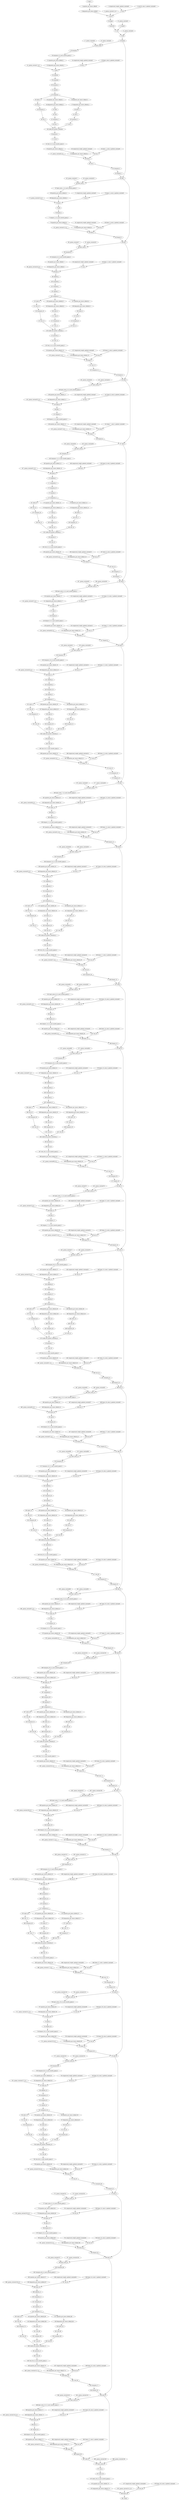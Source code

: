 strict digraph  {
"0 arg0_1" [id=0, type=input];
"1 quantize_per_tensor_default" [id=1, type=quantize_per_tensor];
"2 dequantize_per_tensor_default" [id=2, type=dequantize_per_tensor];
"3 conv2d_scale_0_updated_constant0" [id=3, type=get_attr];
"4 compressed_weight_updated_constant0" [id=4, type=get_attr];
"5 _param_constant1_0_0" [id=5, type=get_attr];
"6 mul" [id=6, type=call_method];
"7 conv2d" [id=7, type=conv2d];
"8 reshape" [id=8, type=reshape];
"9 permute" [id=9, type=permute];
"10 _param_constant2" [id=10, type=get_attr];
"11 expand" [id=11, type=expand];
"12 cat" [id=12, type=cat];
"13 _param_constant3" [id=13, type=get_attr];
"14 add" [id=14, type=add];
"15 dropout" [id=15, type=dropout];
"16 _param_constant4" [id=16, type=get_attr];
"17 _param_constant5" [id=17, type=get_attr];
"18 layer_norm" [id=18, type=layer_norm];
"19 transpose" [id=19, type=transpose];
"20 transpose_0_0_nncf_smooth_quant_0" [id=20, type=call_module];
"21 quantize_per_tensor_default_1" [id=21, type=quantize_per_tensor];
"22 dequantize_per_tensor_default_1" [id=22, type=dequantize_per_tensor];
"23 linear_scale_0_updated_constant0" [id=23, type=get_attr];
"24 compressed_weight_updated_constant1" [id=24, type=get_attr];
"25 _param_constant7_0_0" [id=25, type=get_attr];
"26 mul_1" [id=26, type=call_method];
"27 linear" [id=27, type=linear];
"28 unflatten" [id=28, type=unflatten];
"29 unsqueeze" [id=29, type=unsqueeze];
"30 transpose_1" [id=30, type=transpose];
"31 squeeze" [id=31, type=squeeze];
"32 contiguous" [id=32, type=contiguous];
"33 quantize_per_tensor_default_2" [id=33, type=quantize_per_tensor];
"34 dequantize_per_tensor_default_2" [id=34, type=dequantize_per_tensor];
"35 select" [id=35, type=select];
"36 quantize_per_tensor_default_3" [id=36, type=quantize_per_tensor];
"37 dequantize_per_tensor_default_3" [id=37, type=dequantize_per_tensor];
"38 select_1" [id=38, type=select];
"39 select_2" [id=39, type=select];
"40 view" [id=40, type=view];
"41 transpose_2" [id=41, type=transpose];
"42 view_1" [id=42, type=view];
"43 transpose_3" [id=43, type=transpose];
"44 view_2" [id=44, type=view];
"45 transpose_4" [id=45, type=transpose];
"46 view_3" [id=46, type=view];
"47 view_4" [id=47, type=view];
"48 view_5" [id=48, type=view];
"49 scaled_dot_product_attention" [id=49, type=scaled_dot_product_attention];
"50 permute_1" [id=50, type=permute];
"51 view_6" [id=51, type=view];
"52 view_6_0_0_nncf_smooth_quant_0" [id=52, type=call_module];
"53 quantize_per_tensor_default_4" [id=53, type=quantize_per_tensor];
"54 dequantize_per_tensor_default_4" [id=54, type=dequantize_per_tensor];
"55 linear_1_scale_0_updated_constant0" [id=55, type=get_attr];
"56 compressed_weight_updated_constant2" [id=56, type=get_attr];
"57 _param_constant9_0_0" [id=57, type=get_attr];
"58 mul_2" [id=58, type=call_method];
"59 linear_1" [id=59, type=linear];
"60 view_7" [id=60, type=view];
"61 transpose_5" [id=61, type=transpose];
"62 dropout_1" [id=62, type=dropout];
"63 add_1" [id=63, type=add];
"64 _param_constant10" [id=64, type=get_attr];
"65 _param_constant11" [id=65, type=get_attr];
"66 layer_norm_1" [id=66, type=layer_norm];
"67 layer_norm_1_0_0_nncf_smooth_quant_0" [id=67, type=call_module];
"68 quantize_per_tensor_default_5" [id=68, type=quantize_per_tensor];
"69 dequantize_per_tensor_default_5" [id=69, type=dequantize_per_tensor];
"70 linear_2_scale_0_updated_constant0" [id=70, type=get_attr];
"71 compressed_weight_updated_constant3" [id=71, type=get_attr];
"72 _param_constant13_0_0" [id=72, type=get_attr];
"73 mul_3" [id=73, type=call_method];
"74 linear_2" [id=74, type=linear];
"75 gelu" [id=75, type=gelu];
"76 dropout_2" [id=76, type=dropout];
"77 dropout_2_0_0_nncf_smooth_quant_0" [id=77, type=call_module];
"78 quantize_per_tensor_default_6" [id=78, type=quantize_per_tensor];
"79 dequantize_per_tensor_default_6" [id=79, type=dequantize_per_tensor];
"80 linear_3_scale_0_updated_constant0" [id=80, type=get_attr];
"81 compressed_weight_updated_constant4" [id=81, type=get_attr];
"82 _param_constant15_0_0" [id=82, type=get_attr];
"83 mul_4" [id=83, type=call_method];
"84 linear_3" [id=84, type=linear];
"85 dropout_3" [id=85, type=dropout];
"86 add_2" [id=86, type=add];
"87 _param_constant16" [id=87, type=get_attr];
"88 _param_constant17" [id=88, type=get_attr];
"89 layer_norm_2" [id=89, type=layer_norm];
"90 transpose_6" [id=90, type=transpose];
"91 transpose_6_0_0_nncf_smooth_quant_0" [id=91, type=call_module];
"92 quantize_per_tensor_default_7" [id=92, type=quantize_per_tensor];
"93 dequantize_per_tensor_default_7" [id=93, type=dequantize_per_tensor];
"94 linear_4_scale_0_updated_constant0" [id=94, type=get_attr];
"95 compressed_weight_updated_constant5" [id=95, type=get_attr];
"96 _param_constant19_0_0" [id=96, type=get_attr];
"97 mul_5" [id=97, type=call_method];
"98 linear_4" [id=98, type=linear];
"99 unflatten_1" [id=99, type=unflatten];
"100 unsqueeze_1" [id=100, type=unsqueeze];
"101 transpose_7" [id=101, type=transpose];
"102 squeeze_1" [id=102, type=squeeze];
"103 contiguous_1" [id=103, type=contiguous];
"104 quantize_per_tensor_default_8" [id=104, type=quantize_per_tensor];
"105 dequantize_per_tensor_default_8" [id=105, type=dequantize_per_tensor];
"106 select_3" [id=106, type=select];
"107 quantize_per_tensor_default_9" [id=107, type=quantize_per_tensor];
"108 dequantize_per_tensor_default_9" [id=108, type=dequantize_per_tensor];
"109 select_4" [id=109, type=select];
"110 select_5" [id=110, type=select];
"111 view_8" [id=111, type=view];
"112 transpose_8" [id=112, type=transpose];
"113 view_9" [id=113, type=view];
"114 transpose_9" [id=114, type=transpose];
"115 view_10" [id=115, type=view];
"116 transpose_10" [id=116, type=transpose];
"117 view_11" [id=117, type=view];
"118 view_12" [id=118, type=view];
"119 view_13" [id=119, type=view];
"120 scaled_dot_product_attention_1" [id=120, type=scaled_dot_product_attention];
"121 permute_2" [id=121, type=permute];
"122 view_14" [id=122, type=view];
"123 view_14_0_0_nncf_smooth_quant_0" [id=123, type=call_module];
"124 quantize_per_tensor_default_10" [id=124, type=quantize_per_tensor];
"125 dequantize_per_tensor_default_10" [id=125, type=dequantize_per_tensor];
"126 linear_5_scale_0_updated_constant0" [id=126, type=get_attr];
"127 compressed_weight_updated_constant6" [id=127, type=get_attr];
"128 _param_constant21_0_0" [id=128, type=get_attr];
"129 mul_6" [id=129, type=call_method];
"130 linear_5" [id=130, type=linear];
"131 view_15" [id=131, type=view];
"132 transpose_11" [id=132, type=transpose];
"133 dropout_4" [id=133, type=dropout];
"134 add_3" [id=134, type=add];
"135 _param_constant22" [id=135, type=get_attr];
"136 _param_constant23" [id=136, type=get_attr];
"137 layer_norm_3" [id=137, type=layer_norm];
"138 layer_norm_3_0_0_nncf_smooth_quant_0" [id=138, type=call_module];
"139 quantize_per_tensor_default_11" [id=139, type=quantize_per_tensor];
"140 dequantize_per_tensor_default_11" [id=140, type=dequantize_per_tensor];
"141 linear_6_scale_0_updated_constant0" [id=141, type=get_attr];
"142 compressed_weight_updated_constant7" [id=142, type=get_attr];
"143 _param_constant25_0_0" [id=143, type=get_attr];
"144 mul_7" [id=144, type=call_method];
"145 linear_6" [id=145, type=linear];
"146 gelu_1" [id=146, type=gelu];
"147 dropout_5" [id=147, type=dropout];
"148 dropout_5_0_0_nncf_smooth_quant_0" [id=148, type=call_module];
"149 quantize_per_tensor_default_12" [id=149, type=quantize_per_tensor];
"150 dequantize_per_tensor_default_12" [id=150, type=dequantize_per_tensor];
"151 linear_7_scale_0_updated_constant0" [id=151, type=get_attr];
"152 compressed_weight_updated_constant8" [id=152, type=get_attr];
"153 _param_constant27_0_0" [id=153, type=get_attr];
"154 mul_8" [id=154, type=call_method];
"155 linear_7" [id=155, type=linear];
"156 dropout_6" [id=156, type=dropout];
"157 add_4" [id=157, type=add];
"158 _param_constant28" [id=158, type=get_attr];
"159 _param_constant29" [id=159, type=get_attr];
"160 layer_norm_4" [id=160, type=layer_norm];
"161 transpose_12" [id=161, type=transpose];
"162 transpose_12_0_0_nncf_smooth_quant_0" [id=162, type=call_module];
"163 quantize_per_tensor_default_13" [id=163, type=quantize_per_tensor];
"164 dequantize_per_tensor_default_13" [id=164, type=dequantize_per_tensor];
"165 linear_8_scale_0_updated_constant0" [id=165, type=get_attr];
"166 compressed_weight_updated_constant9" [id=166, type=get_attr];
"167 _param_constant31_0_0" [id=167, type=get_attr];
"168 mul_9" [id=168, type=call_method];
"169 linear_8" [id=169, type=linear];
"170 unflatten_2" [id=170, type=unflatten];
"171 unsqueeze_2" [id=171, type=unsqueeze];
"172 transpose_13" [id=172, type=transpose];
"173 squeeze_2" [id=173, type=squeeze];
"174 contiguous_2" [id=174, type=contiguous];
"175 quantize_per_tensor_default_14" [id=175, type=quantize_per_tensor];
"176 dequantize_per_tensor_default_14" [id=176, type=dequantize_per_tensor];
"177 select_6" [id=177, type=select];
"178 quantize_per_tensor_default_15" [id=178, type=quantize_per_tensor];
"179 dequantize_per_tensor_default_15" [id=179, type=dequantize_per_tensor];
"180 select_7" [id=180, type=select];
"181 select_8" [id=181, type=select];
"182 view_16" [id=182, type=view];
"183 transpose_14" [id=183, type=transpose];
"184 view_17" [id=184, type=view];
"185 transpose_15" [id=185, type=transpose];
"186 view_18" [id=186, type=view];
"187 transpose_16" [id=187, type=transpose];
"188 view_19" [id=188, type=view];
"189 view_20" [id=189, type=view];
"190 view_21" [id=190, type=view];
"191 scaled_dot_product_attention_2" [id=191, type=scaled_dot_product_attention];
"192 permute_3" [id=192, type=permute];
"193 view_22" [id=193, type=view];
"194 view_22_0_0_nncf_smooth_quant_0" [id=194, type=call_module];
"195 quantize_per_tensor_default_16" [id=195, type=quantize_per_tensor];
"196 dequantize_per_tensor_default_16" [id=196, type=dequantize_per_tensor];
"197 linear_9_scale_0_updated_constant0" [id=197, type=get_attr];
"198 compressed_weight_updated_constant10" [id=198, type=get_attr];
"199 _param_constant33_0_0" [id=199, type=get_attr];
"200 mul_10" [id=200, type=call_method];
"201 linear_9" [id=201, type=linear];
"202 view_23" [id=202, type=view];
"203 transpose_17" [id=203, type=transpose];
"204 dropout_7" [id=204, type=dropout];
"205 add_5" [id=205, type=add];
"206 _param_constant34" [id=206, type=get_attr];
"207 _param_constant35" [id=207, type=get_attr];
"208 layer_norm_5" [id=208, type=layer_norm];
"209 layer_norm_5_0_0_nncf_smooth_quant_0" [id=209, type=call_module];
"210 quantize_per_tensor_default_17" [id=210, type=quantize_per_tensor];
"211 dequantize_per_tensor_default_17" [id=211, type=dequantize_per_tensor];
"212 linear_10_scale_0_updated_constant0" [id=212, type=get_attr];
"213 compressed_weight_updated_constant11" [id=213, type=get_attr];
"214 _param_constant37_0_0" [id=214, type=get_attr];
"215 mul_11" [id=215, type=call_method];
"216 linear_10" [id=216, type=linear];
"217 gelu_2" [id=217, type=gelu];
"218 dropout_8" [id=218, type=dropout];
"219 dropout_8_0_0_nncf_smooth_quant_0" [id=219, type=call_module];
"220 quantize_per_tensor_default_18" [id=220, type=quantize_per_tensor];
"221 dequantize_per_tensor_default_18" [id=221, type=dequantize_per_tensor];
"222 linear_11_scale_0_updated_constant0" [id=222, type=get_attr];
"223 compressed_weight_updated_constant12" [id=223, type=get_attr];
"224 _param_constant39_0_0" [id=224, type=get_attr];
"225 mul_12" [id=225, type=call_method];
"226 linear_11" [id=226, type=linear];
"227 dropout_9" [id=227, type=dropout];
"228 add_6" [id=228, type=add];
"229 _param_constant40" [id=229, type=get_attr];
"230 _param_constant41" [id=230, type=get_attr];
"231 layer_norm_6" [id=231, type=layer_norm];
"232 transpose_18" [id=232, type=transpose];
"233 transpose_18_0_0_nncf_smooth_quant_0" [id=233, type=call_module];
"234 quantize_per_tensor_default_19" [id=234, type=quantize_per_tensor];
"235 dequantize_per_tensor_default_19" [id=235, type=dequantize_per_tensor];
"236 linear_12_scale_0_updated_constant0" [id=236, type=get_attr];
"237 compressed_weight_updated_constant13" [id=237, type=get_attr];
"238 _param_constant43_0_0" [id=238, type=get_attr];
"239 mul_13" [id=239, type=call_method];
"240 linear_12" [id=240, type=linear];
"241 unflatten_3" [id=241, type=unflatten];
"242 unsqueeze_3" [id=242, type=unsqueeze];
"243 transpose_19" [id=243, type=transpose];
"244 squeeze_3" [id=244, type=squeeze];
"245 contiguous_3" [id=245, type=contiguous];
"246 quantize_per_tensor_default_20" [id=246, type=quantize_per_tensor];
"247 dequantize_per_tensor_default_20" [id=247, type=dequantize_per_tensor];
"248 select_9" [id=248, type=select];
"249 quantize_per_tensor_default_21" [id=249, type=quantize_per_tensor];
"250 dequantize_per_tensor_default_21" [id=250, type=dequantize_per_tensor];
"251 select_10" [id=251, type=select];
"252 select_11" [id=252, type=select];
"253 view_24" [id=253, type=view];
"254 transpose_20" [id=254, type=transpose];
"255 view_25" [id=255, type=view];
"256 transpose_21" [id=256, type=transpose];
"257 view_26" [id=257, type=view];
"258 transpose_22" [id=258, type=transpose];
"259 view_27" [id=259, type=view];
"260 view_28" [id=260, type=view];
"261 view_29" [id=261, type=view];
"262 scaled_dot_product_attention_3" [id=262, type=scaled_dot_product_attention];
"263 permute_4" [id=263, type=permute];
"264 view_30" [id=264, type=view];
"265 view_30_0_0_nncf_smooth_quant_0" [id=265, type=call_module];
"266 quantize_per_tensor_default_22" [id=266, type=quantize_per_tensor];
"267 dequantize_per_tensor_default_22" [id=267, type=dequantize_per_tensor];
"268 linear_13_scale_0_updated_constant0" [id=268, type=get_attr];
"269 compressed_weight_updated_constant14" [id=269, type=get_attr];
"270 _param_constant45_0_0" [id=270, type=get_attr];
"271 mul_14" [id=271, type=call_method];
"272 linear_13" [id=272, type=linear];
"273 view_31" [id=273, type=view];
"274 transpose_23" [id=274, type=transpose];
"275 dropout_10" [id=275, type=dropout];
"276 add_7" [id=276, type=add];
"277 _param_constant46" [id=277, type=get_attr];
"278 _param_constant47" [id=278, type=get_attr];
"279 layer_norm_7" [id=279, type=layer_norm];
"280 layer_norm_7_0_0_nncf_smooth_quant_0" [id=280, type=call_module];
"281 quantize_per_tensor_default_23" [id=281, type=quantize_per_tensor];
"282 dequantize_per_tensor_default_23" [id=282, type=dequantize_per_tensor];
"283 linear_14_scale_0_updated_constant0" [id=283, type=get_attr];
"284 compressed_weight_updated_constant15" [id=284, type=get_attr];
"285 _param_constant49_0_0" [id=285, type=get_attr];
"286 mul_15" [id=286, type=call_method];
"287 linear_14" [id=287, type=linear];
"288 gelu_3" [id=288, type=gelu];
"289 dropout_11" [id=289, type=dropout];
"290 dropout_11_0_0_nncf_smooth_quant_0" [id=290, type=call_module];
"291 quantize_per_tensor_default_24" [id=291, type=quantize_per_tensor];
"292 dequantize_per_tensor_default_24" [id=292, type=dequantize_per_tensor];
"293 linear_15_scale_0_updated_constant0" [id=293, type=get_attr];
"294 compressed_weight_updated_constant16" [id=294, type=get_attr];
"295 _param_constant51_0_0" [id=295, type=get_attr];
"296 mul_16" [id=296, type=call_method];
"297 linear_15" [id=297, type=linear];
"298 dropout_12" [id=298, type=dropout];
"299 add_8" [id=299, type=add];
"300 _param_constant52" [id=300, type=get_attr];
"301 _param_constant53" [id=301, type=get_attr];
"302 layer_norm_8" [id=302, type=layer_norm];
"303 transpose_24" [id=303, type=transpose];
"304 transpose_24_0_0_nncf_smooth_quant_0" [id=304, type=call_module];
"305 quantize_per_tensor_default_25" [id=305, type=quantize_per_tensor];
"306 dequantize_per_tensor_default_25" [id=306, type=dequantize_per_tensor];
"307 linear_16_scale_0_updated_constant0" [id=307, type=get_attr];
"308 compressed_weight_updated_constant17" [id=308, type=get_attr];
"309 _param_constant55_0_0" [id=309, type=get_attr];
"310 mul_17" [id=310, type=call_method];
"311 linear_16" [id=311, type=linear];
"312 unflatten_4" [id=312, type=unflatten];
"313 unsqueeze_4" [id=313, type=unsqueeze];
"314 transpose_25" [id=314, type=transpose];
"315 squeeze_4" [id=315, type=squeeze];
"316 contiguous_4" [id=316, type=contiguous];
"317 quantize_per_tensor_default_26" [id=317, type=quantize_per_tensor];
"318 dequantize_per_tensor_default_26" [id=318, type=dequantize_per_tensor];
"319 select_12" [id=319, type=select];
"320 quantize_per_tensor_default_27" [id=320, type=quantize_per_tensor];
"321 dequantize_per_tensor_default_27" [id=321, type=dequantize_per_tensor];
"322 select_13" [id=322, type=select];
"323 select_14" [id=323, type=select];
"324 view_32" [id=324, type=view];
"325 transpose_26" [id=325, type=transpose];
"326 view_33" [id=326, type=view];
"327 transpose_27" [id=327, type=transpose];
"328 view_34" [id=328, type=view];
"329 transpose_28" [id=329, type=transpose];
"330 view_35" [id=330, type=view];
"331 view_36" [id=331, type=view];
"332 view_37" [id=332, type=view];
"333 scaled_dot_product_attention_4" [id=333, type=scaled_dot_product_attention];
"334 permute_5" [id=334, type=permute];
"335 view_38" [id=335, type=view];
"336 view_38_0_0_nncf_smooth_quant_0" [id=336, type=call_module];
"337 quantize_per_tensor_default_28" [id=337, type=quantize_per_tensor];
"338 dequantize_per_tensor_default_28" [id=338, type=dequantize_per_tensor];
"339 linear_17_scale_0_updated_constant0" [id=339, type=get_attr];
"340 compressed_weight_updated_constant18" [id=340, type=get_attr];
"341 _param_constant57_0_0" [id=341, type=get_attr];
"342 mul_18" [id=342, type=call_method];
"343 linear_17" [id=343, type=linear];
"344 view_39" [id=344, type=view];
"345 transpose_29" [id=345, type=transpose];
"346 dropout_13" [id=346, type=dropout];
"347 add_9" [id=347, type=add];
"348 _param_constant58" [id=348, type=get_attr];
"349 _param_constant59" [id=349, type=get_attr];
"350 layer_norm_9" [id=350, type=layer_norm];
"351 layer_norm_9_0_0_nncf_smooth_quant_0" [id=351, type=call_module];
"352 quantize_per_tensor_default_29" [id=352, type=quantize_per_tensor];
"353 dequantize_per_tensor_default_29" [id=353, type=dequantize_per_tensor];
"354 linear_18_scale_0_updated_constant0" [id=354, type=get_attr];
"355 compressed_weight_updated_constant19" [id=355, type=get_attr];
"356 _param_constant61_0_0" [id=356, type=get_attr];
"357 mul_19" [id=357, type=call_method];
"358 linear_18" [id=358, type=linear];
"359 gelu_4" [id=359, type=gelu];
"360 dropout_14" [id=360, type=dropout];
"361 dropout_14_0_0_nncf_smooth_quant_0" [id=361, type=call_module];
"362 quantize_per_tensor_default_30" [id=362, type=quantize_per_tensor];
"363 dequantize_per_tensor_default_30" [id=363, type=dequantize_per_tensor];
"364 linear_19_scale_0_updated_constant0" [id=364, type=get_attr];
"365 compressed_weight_updated_constant20" [id=365, type=get_attr];
"366 _param_constant63_0_0" [id=366, type=get_attr];
"367 mul_20" [id=367, type=call_method];
"368 linear_19" [id=368, type=linear];
"369 dropout_15" [id=369, type=dropout];
"370 add_10" [id=370, type=add];
"371 _param_constant64" [id=371, type=get_attr];
"372 _param_constant65" [id=372, type=get_attr];
"373 layer_norm_10" [id=373, type=layer_norm];
"374 transpose_30" [id=374, type=transpose];
"375 transpose_30_0_0_nncf_smooth_quant_0" [id=375, type=call_module];
"376 quantize_per_tensor_default_31" [id=376, type=quantize_per_tensor];
"377 dequantize_per_tensor_default_31" [id=377, type=dequantize_per_tensor];
"378 linear_20_scale_0_updated_constant0" [id=378, type=get_attr];
"379 compressed_weight_updated_constant21" [id=379, type=get_attr];
"380 _param_constant67_0_0" [id=380, type=get_attr];
"381 mul_21" [id=381, type=call_method];
"382 linear_20" [id=382, type=linear];
"383 unflatten_5" [id=383, type=unflatten];
"384 unsqueeze_5" [id=384, type=unsqueeze];
"385 transpose_31" [id=385, type=transpose];
"386 squeeze_5" [id=386, type=squeeze];
"387 contiguous_5" [id=387, type=contiguous];
"388 quantize_per_tensor_default_32" [id=388, type=quantize_per_tensor];
"389 dequantize_per_tensor_default_32" [id=389, type=dequantize_per_tensor];
"390 select_15" [id=390, type=select];
"391 quantize_per_tensor_default_33" [id=391, type=quantize_per_tensor];
"392 dequantize_per_tensor_default_33" [id=392, type=dequantize_per_tensor];
"393 select_16" [id=393, type=select];
"394 select_17" [id=394, type=select];
"395 view_40" [id=395, type=view];
"396 transpose_32" [id=396, type=transpose];
"397 view_41" [id=397, type=view];
"398 transpose_33" [id=398, type=transpose];
"399 view_42" [id=399, type=view];
"400 transpose_34" [id=400, type=transpose];
"401 view_43" [id=401, type=view];
"402 view_44" [id=402, type=view];
"403 view_45" [id=403, type=view];
"404 scaled_dot_product_attention_5" [id=404, type=scaled_dot_product_attention];
"405 permute_6" [id=405, type=permute];
"406 view_46" [id=406, type=view];
"407 view_46_0_0_nncf_smooth_quant_0" [id=407, type=call_module];
"408 quantize_per_tensor_default_34" [id=408, type=quantize_per_tensor];
"409 dequantize_per_tensor_default_34" [id=409, type=dequantize_per_tensor];
"410 linear_21_scale_0_updated_constant0" [id=410, type=get_attr];
"411 compressed_weight_updated_constant22" [id=411, type=get_attr];
"412 _param_constant69_0_0" [id=412, type=get_attr];
"413 mul_22" [id=413, type=call_method];
"414 linear_21" [id=414, type=linear];
"415 view_47" [id=415, type=view];
"416 transpose_35" [id=416, type=transpose];
"417 dropout_16" [id=417, type=dropout];
"418 add_11" [id=418, type=add];
"419 _param_constant70" [id=419, type=get_attr];
"420 _param_constant71" [id=420, type=get_attr];
"421 layer_norm_11" [id=421, type=layer_norm];
"422 layer_norm_11_0_0_nncf_smooth_quant_0" [id=422, type=call_module];
"423 quantize_per_tensor_default_35" [id=423, type=quantize_per_tensor];
"424 dequantize_per_tensor_default_35" [id=424, type=dequantize_per_tensor];
"425 linear_22_scale_0_updated_constant0" [id=425, type=get_attr];
"426 compressed_weight_updated_constant23" [id=426, type=get_attr];
"427 _param_constant73_0_0" [id=427, type=get_attr];
"428 mul_23" [id=428, type=call_method];
"429 linear_22" [id=429, type=linear];
"430 gelu_5" [id=430, type=gelu];
"431 dropout_17" [id=431, type=dropout];
"432 dropout_17_0_0_nncf_smooth_quant_0" [id=432, type=call_module];
"433 quantize_per_tensor_default_36" [id=433, type=quantize_per_tensor];
"434 dequantize_per_tensor_default_36" [id=434, type=dequantize_per_tensor];
"435 linear_23_scale_0_updated_constant0" [id=435, type=get_attr];
"436 compressed_weight_updated_constant24" [id=436, type=get_attr];
"437 _param_constant75_0_0" [id=437, type=get_attr];
"438 mul_24" [id=438, type=call_method];
"439 linear_23" [id=439, type=linear];
"440 dropout_18" [id=440, type=dropout];
"441 add_12" [id=441, type=add];
"442 _param_constant76" [id=442, type=get_attr];
"443 _param_constant77" [id=443, type=get_attr];
"444 layer_norm_12" [id=444, type=layer_norm];
"445 transpose_36" [id=445, type=transpose];
"446 transpose_36_0_0_nncf_smooth_quant_0" [id=446, type=call_module];
"447 quantize_per_tensor_default_37" [id=447, type=quantize_per_tensor];
"448 dequantize_per_tensor_default_37" [id=448, type=dequantize_per_tensor];
"449 linear_24_scale_0_updated_constant0" [id=449, type=get_attr];
"450 compressed_weight_updated_constant25" [id=450, type=get_attr];
"451 _param_constant79_0_0" [id=451, type=get_attr];
"452 mul_25" [id=452, type=call_method];
"453 linear_24" [id=453, type=linear];
"454 unflatten_6" [id=454, type=unflatten];
"455 unsqueeze_6" [id=455, type=unsqueeze];
"456 transpose_37" [id=456, type=transpose];
"457 squeeze_6" [id=457, type=squeeze];
"458 contiguous_6" [id=458, type=contiguous];
"459 quantize_per_tensor_default_38" [id=459, type=quantize_per_tensor];
"460 dequantize_per_tensor_default_38" [id=460, type=dequantize_per_tensor];
"461 select_18" [id=461, type=select];
"462 quantize_per_tensor_default_39" [id=462, type=quantize_per_tensor];
"463 dequantize_per_tensor_default_39" [id=463, type=dequantize_per_tensor];
"464 select_19" [id=464, type=select];
"465 select_20" [id=465, type=select];
"466 view_48" [id=466, type=view];
"467 transpose_38" [id=467, type=transpose];
"468 view_49" [id=468, type=view];
"469 transpose_39" [id=469, type=transpose];
"470 view_50" [id=470, type=view];
"471 transpose_40" [id=471, type=transpose];
"472 view_51" [id=472, type=view];
"473 view_52" [id=473, type=view];
"474 view_53" [id=474, type=view];
"475 scaled_dot_product_attention_6" [id=475, type=scaled_dot_product_attention];
"476 permute_7" [id=476, type=permute];
"477 view_54" [id=477, type=view];
"478 view_54_0_0_nncf_smooth_quant_0" [id=478, type=call_module];
"479 quantize_per_tensor_default_40" [id=479, type=quantize_per_tensor];
"480 dequantize_per_tensor_default_40" [id=480, type=dequantize_per_tensor];
"481 linear_25_scale_0_updated_constant0" [id=481, type=get_attr];
"482 compressed_weight_updated_constant26" [id=482, type=get_attr];
"483 _param_constant81_0_0" [id=483, type=get_attr];
"484 mul_26" [id=484, type=call_method];
"485 linear_25" [id=485, type=linear];
"486 view_55" [id=486, type=view];
"487 transpose_41" [id=487, type=transpose];
"488 dropout_19" [id=488, type=dropout];
"489 add_13" [id=489, type=add];
"490 _param_constant82" [id=490, type=get_attr];
"491 _param_constant83" [id=491, type=get_attr];
"492 layer_norm_13" [id=492, type=layer_norm];
"493 layer_norm_13_0_0_nncf_smooth_quant_0" [id=493, type=call_module];
"494 quantize_per_tensor_default_41" [id=494, type=quantize_per_tensor];
"495 dequantize_per_tensor_default_41" [id=495, type=dequantize_per_tensor];
"496 linear_26_scale_0_updated_constant0" [id=496, type=get_attr];
"497 compressed_weight_updated_constant27" [id=497, type=get_attr];
"498 _param_constant85_0_0" [id=498, type=get_attr];
"499 mul_27" [id=499, type=call_method];
"500 linear_26" [id=500, type=linear];
"501 gelu_6" [id=501, type=gelu];
"502 dropout_20" [id=502, type=dropout];
"503 dropout_20_0_0_nncf_smooth_quant_0" [id=503, type=call_module];
"504 quantize_per_tensor_default_42" [id=504, type=quantize_per_tensor];
"505 dequantize_per_tensor_default_42" [id=505, type=dequantize_per_tensor];
"506 linear_27_scale_0_updated_constant0" [id=506, type=get_attr];
"507 compressed_weight_updated_constant28" [id=507, type=get_attr];
"508 _param_constant87_0_0" [id=508, type=get_attr];
"509 mul_28" [id=509, type=call_method];
"510 linear_27" [id=510, type=linear];
"511 dropout_21" [id=511, type=dropout];
"512 add_14" [id=512, type=add];
"513 _param_constant88" [id=513, type=get_attr];
"514 _param_constant89" [id=514, type=get_attr];
"515 layer_norm_14" [id=515, type=layer_norm];
"516 transpose_42" [id=516, type=transpose];
"517 transpose_42_0_0_nncf_smooth_quant_0" [id=517, type=call_module];
"518 quantize_per_tensor_default_43" [id=518, type=quantize_per_tensor];
"519 dequantize_per_tensor_default_43" [id=519, type=dequantize_per_tensor];
"520 linear_28_scale_0_updated_constant0" [id=520, type=get_attr];
"521 compressed_weight_updated_constant29" [id=521, type=get_attr];
"522 _param_constant91_0_0" [id=522, type=get_attr];
"523 mul_29" [id=523, type=call_method];
"524 linear_28" [id=524, type=linear];
"525 unflatten_7" [id=525, type=unflatten];
"526 unsqueeze_7" [id=526, type=unsqueeze];
"527 transpose_43" [id=527, type=transpose];
"528 squeeze_7" [id=528, type=squeeze];
"529 contiguous_7" [id=529, type=contiguous];
"530 quantize_per_tensor_default_44" [id=530, type=quantize_per_tensor];
"531 dequantize_per_tensor_default_44" [id=531, type=dequantize_per_tensor];
"532 select_21" [id=532, type=select];
"533 quantize_per_tensor_default_45" [id=533, type=quantize_per_tensor];
"534 dequantize_per_tensor_default_45" [id=534, type=dequantize_per_tensor];
"535 select_22" [id=535, type=select];
"536 select_23" [id=536, type=select];
"537 view_56" [id=537, type=view];
"538 transpose_44" [id=538, type=transpose];
"539 view_57" [id=539, type=view];
"540 transpose_45" [id=540, type=transpose];
"541 view_58" [id=541, type=view];
"542 transpose_46" [id=542, type=transpose];
"543 view_59" [id=543, type=view];
"544 view_60" [id=544, type=view];
"545 view_61" [id=545, type=view];
"546 scaled_dot_product_attention_7" [id=546, type=scaled_dot_product_attention];
"547 permute_8" [id=547, type=permute];
"548 view_62" [id=548, type=view];
"549 view_62_0_0_nncf_smooth_quant_0" [id=549, type=call_module];
"550 quantize_per_tensor_default_46" [id=550, type=quantize_per_tensor];
"551 dequantize_per_tensor_default_46" [id=551, type=dequantize_per_tensor];
"552 linear_29_scale_0_updated_constant0" [id=552, type=get_attr];
"553 compressed_weight_updated_constant30" [id=553, type=get_attr];
"554 _param_constant93_0_0" [id=554, type=get_attr];
"555 mul_30" [id=555, type=call_method];
"556 linear_29" [id=556, type=linear];
"557 view_63" [id=557, type=view];
"558 transpose_47" [id=558, type=transpose];
"559 dropout_22" [id=559, type=dropout];
"560 add_15" [id=560, type=add];
"561 _param_constant94" [id=561, type=get_attr];
"562 _param_constant95" [id=562, type=get_attr];
"563 layer_norm_15" [id=563, type=layer_norm];
"564 layer_norm_15_0_0_nncf_smooth_quant_0" [id=564, type=call_module];
"565 quantize_per_tensor_default_47" [id=565, type=quantize_per_tensor];
"566 dequantize_per_tensor_default_47" [id=566, type=dequantize_per_tensor];
"567 linear_30_scale_0_updated_constant0" [id=567, type=get_attr];
"568 compressed_weight_updated_constant31" [id=568, type=get_attr];
"569 _param_constant97_0_0" [id=569, type=get_attr];
"570 mul_31" [id=570, type=call_method];
"571 linear_30" [id=571, type=linear];
"572 gelu_7" [id=572, type=gelu];
"573 dropout_23" [id=573, type=dropout];
"574 dropout_23_0_0_nncf_smooth_quant_0" [id=574, type=call_module];
"575 quantize_per_tensor_default_48" [id=575, type=quantize_per_tensor];
"576 dequantize_per_tensor_default_48" [id=576, type=dequantize_per_tensor];
"577 linear_31_scale_0_updated_constant0" [id=577, type=get_attr];
"578 compressed_weight_updated_constant32" [id=578, type=get_attr];
"579 _param_constant99_0_0" [id=579, type=get_attr];
"580 mul_32" [id=580, type=call_method];
"581 linear_31" [id=581, type=linear];
"582 dropout_24" [id=582, type=dropout];
"583 add_16" [id=583, type=add];
"584 _param_constant100" [id=584, type=get_attr];
"585 _param_constant101" [id=585, type=get_attr];
"586 layer_norm_16" [id=586, type=layer_norm];
"587 transpose_48" [id=587, type=transpose];
"588 transpose_48_0_0_nncf_smooth_quant_0" [id=588, type=call_module];
"589 quantize_per_tensor_default_49" [id=589, type=quantize_per_tensor];
"590 dequantize_per_tensor_default_49" [id=590, type=dequantize_per_tensor];
"591 linear_32_scale_0_updated_constant0" [id=591, type=get_attr];
"592 compressed_weight_updated_constant33" [id=592, type=get_attr];
"593 _param_constant103_0_0" [id=593, type=get_attr];
"594 mul_33" [id=594, type=call_method];
"595 linear_32" [id=595, type=linear];
"596 unflatten_8" [id=596, type=unflatten];
"597 unsqueeze_8" [id=597, type=unsqueeze];
"598 transpose_49" [id=598, type=transpose];
"599 squeeze_8" [id=599, type=squeeze];
"600 contiguous_8" [id=600, type=contiguous];
"601 quantize_per_tensor_default_50" [id=601, type=quantize_per_tensor];
"602 dequantize_per_tensor_default_50" [id=602, type=dequantize_per_tensor];
"603 select_24" [id=603, type=select];
"604 quantize_per_tensor_default_51" [id=604, type=quantize_per_tensor];
"605 dequantize_per_tensor_default_51" [id=605, type=dequantize_per_tensor];
"606 select_25" [id=606, type=select];
"607 select_26" [id=607, type=select];
"608 view_64" [id=608, type=view];
"609 transpose_50" [id=609, type=transpose];
"610 view_65" [id=610, type=view];
"611 transpose_51" [id=611, type=transpose];
"612 view_66" [id=612, type=view];
"613 transpose_52" [id=613, type=transpose];
"614 view_67" [id=614, type=view];
"615 view_68" [id=615, type=view];
"616 view_69" [id=616, type=view];
"617 scaled_dot_product_attention_8" [id=617, type=scaled_dot_product_attention];
"618 permute_9" [id=618, type=permute];
"619 view_70" [id=619, type=view];
"620 view_70_0_0_nncf_smooth_quant_0" [id=620, type=call_module];
"621 quantize_per_tensor_default_52" [id=621, type=quantize_per_tensor];
"622 dequantize_per_tensor_default_52" [id=622, type=dequantize_per_tensor];
"623 linear_33_scale_0_updated_constant0" [id=623, type=get_attr];
"624 compressed_weight_updated_constant34" [id=624, type=get_attr];
"625 _param_constant105_0_0" [id=625, type=get_attr];
"626 mul_34" [id=626, type=call_method];
"627 linear_33" [id=627, type=linear];
"628 view_71" [id=628, type=view];
"629 transpose_53" [id=629, type=transpose];
"630 dropout_25" [id=630, type=dropout];
"631 add_17" [id=631, type=add];
"632 _param_constant106" [id=632, type=get_attr];
"633 _param_constant107" [id=633, type=get_attr];
"634 layer_norm_17" [id=634, type=layer_norm];
"635 layer_norm_17_0_0_nncf_smooth_quant_0" [id=635, type=call_module];
"636 quantize_per_tensor_default_53" [id=636, type=quantize_per_tensor];
"637 dequantize_per_tensor_default_53" [id=637, type=dequantize_per_tensor];
"638 linear_34_scale_0_updated_constant0" [id=638, type=get_attr];
"639 compressed_weight_updated_constant35" [id=639, type=get_attr];
"640 _param_constant109_0_0" [id=640, type=get_attr];
"641 mul_35" [id=641, type=call_method];
"642 linear_34" [id=642, type=linear];
"643 gelu_8" [id=643, type=gelu];
"644 dropout_26" [id=644, type=dropout];
"645 dropout_26_0_0_nncf_smooth_quant_0" [id=645, type=call_module];
"646 quantize_per_tensor_default_54" [id=646, type=quantize_per_tensor];
"647 dequantize_per_tensor_default_54" [id=647, type=dequantize_per_tensor];
"648 linear_35_scale_0_updated_constant0" [id=648, type=get_attr];
"649 compressed_weight_updated_constant36" [id=649, type=get_attr];
"650 _param_constant111_0_0" [id=650, type=get_attr];
"651 mul_36" [id=651, type=call_method];
"652 linear_35" [id=652, type=linear];
"653 dropout_27" [id=653, type=dropout];
"654 add_18" [id=654, type=add];
"655 _param_constant112" [id=655, type=get_attr];
"656 _param_constant113" [id=656, type=get_attr];
"657 layer_norm_18" [id=657, type=layer_norm];
"658 transpose_54" [id=658, type=transpose];
"659 transpose_54_0_0_nncf_smooth_quant_0" [id=659, type=call_module];
"660 quantize_per_tensor_default_55" [id=660, type=quantize_per_tensor];
"661 dequantize_per_tensor_default_55" [id=661, type=dequantize_per_tensor];
"662 linear_36_scale_0_updated_constant0" [id=662, type=get_attr];
"663 compressed_weight_updated_constant37" [id=663, type=get_attr];
"664 _param_constant115_0_0" [id=664, type=get_attr];
"665 mul_37" [id=665, type=call_method];
"666 linear_36" [id=666, type=linear];
"667 unflatten_9" [id=667, type=unflatten];
"668 unsqueeze_9" [id=668, type=unsqueeze];
"669 transpose_55" [id=669, type=transpose];
"670 squeeze_9" [id=670, type=squeeze];
"671 contiguous_9" [id=671, type=contiguous];
"672 quantize_per_tensor_default_56" [id=672, type=quantize_per_tensor];
"673 dequantize_per_tensor_default_56" [id=673, type=dequantize_per_tensor];
"674 select_27" [id=674, type=select];
"675 quantize_per_tensor_default_57" [id=675, type=quantize_per_tensor];
"676 dequantize_per_tensor_default_57" [id=676, type=dequantize_per_tensor];
"677 select_28" [id=677, type=select];
"678 select_29" [id=678, type=select];
"679 view_72" [id=679, type=view];
"680 transpose_56" [id=680, type=transpose];
"681 view_73" [id=681, type=view];
"682 transpose_57" [id=682, type=transpose];
"683 view_74" [id=683, type=view];
"684 transpose_58" [id=684, type=transpose];
"685 view_75" [id=685, type=view];
"686 view_76" [id=686, type=view];
"687 view_77" [id=687, type=view];
"688 scaled_dot_product_attention_9" [id=688, type=scaled_dot_product_attention];
"689 permute_10" [id=689, type=permute];
"690 view_78" [id=690, type=view];
"691 view_78_0_0_nncf_smooth_quant_0" [id=691, type=call_module];
"692 quantize_per_tensor_default_58" [id=692, type=quantize_per_tensor];
"693 dequantize_per_tensor_default_58" [id=693, type=dequantize_per_tensor];
"694 linear_37_scale_0_updated_constant0" [id=694, type=get_attr];
"695 compressed_weight_updated_constant38" [id=695, type=get_attr];
"696 _param_constant117_0_0" [id=696, type=get_attr];
"697 mul_38" [id=697, type=call_method];
"698 linear_37" [id=698, type=linear];
"699 view_79" [id=699, type=view];
"700 transpose_59" [id=700, type=transpose];
"701 dropout_28" [id=701, type=dropout];
"702 add_19" [id=702, type=add];
"703 _param_constant118" [id=703, type=get_attr];
"704 _param_constant119" [id=704, type=get_attr];
"705 layer_norm_19" [id=705, type=layer_norm];
"706 layer_norm_19_0_0_nncf_smooth_quant_0" [id=706, type=call_module];
"707 quantize_per_tensor_default_59" [id=707, type=quantize_per_tensor];
"708 dequantize_per_tensor_default_59" [id=708, type=dequantize_per_tensor];
"709 linear_38_scale_0_updated_constant0" [id=709, type=get_attr];
"710 compressed_weight_updated_constant39" [id=710, type=get_attr];
"711 _param_constant121_0_0" [id=711, type=get_attr];
"712 mul_39" [id=712, type=call_method];
"713 linear_38" [id=713, type=linear];
"714 gelu_9" [id=714, type=gelu];
"715 dropout_29" [id=715, type=dropout];
"716 dropout_29_0_0_nncf_smooth_quant_0" [id=716, type=call_module];
"717 quantize_per_tensor_default_60" [id=717, type=quantize_per_tensor];
"718 dequantize_per_tensor_default_60" [id=718, type=dequantize_per_tensor];
"719 linear_39_scale_0_updated_constant0" [id=719, type=get_attr];
"720 compressed_weight_updated_constant40" [id=720, type=get_attr];
"721 _param_constant123_0_0" [id=721, type=get_attr];
"722 mul_40" [id=722, type=call_method];
"723 linear_39" [id=723, type=linear];
"724 dropout_30" [id=724, type=dropout];
"725 add_20" [id=725, type=add];
"726 _param_constant124" [id=726, type=get_attr];
"727 _param_constant125" [id=727, type=get_attr];
"728 layer_norm_20" [id=728, type=layer_norm];
"729 transpose_60" [id=729, type=transpose];
"730 transpose_60_0_0_nncf_smooth_quant_0" [id=730, type=call_module];
"731 quantize_per_tensor_default_61" [id=731, type=quantize_per_tensor];
"732 dequantize_per_tensor_default_61" [id=732, type=dequantize_per_tensor];
"733 linear_40_scale_0_updated_constant0" [id=733, type=get_attr];
"734 compressed_weight_updated_constant41" [id=734, type=get_attr];
"735 _param_constant127_0_0" [id=735, type=get_attr];
"736 mul_41" [id=736, type=call_method];
"737 linear_40" [id=737, type=linear];
"738 unflatten_10" [id=738, type=unflatten];
"739 unsqueeze_10" [id=739, type=unsqueeze];
"740 transpose_61" [id=740, type=transpose];
"741 squeeze_10" [id=741, type=squeeze];
"742 contiguous_10" [id=742, type=contiguous];
"743 quantize_per_tensor_default_62" [id=743, type=quantize_per_tensor];
"744 dequantize_per_tensor_default_62" [id=744, type=dequantize_per_tensor];
"745 select_30" [id=745, type=select];
"746 quantize_per_tensor_default_63" [id=746, type=quantize_per_tensor];
"747 dequantize_per_tensor_default_63" [id=747, type=dequantize_per_tensor];
"748 select_31" [id=748, type=select];
"749 select_32" [id=749, type=select];
"750 view_80" [id=750, type=view];
"751 transpose_62" [id=751, type=transpose];
"752 view_81" [id=752, type=view];
"753 transpose_63" [id=753, type=transpose];
"754 view_82" [id=754, type=view];
"755 transpose_64" [id=755, type=transpose];
"756 view_83" [id=756, type=view];
"757 view_84" [id=757, type=view];
"758 view_85" [id=758, type=view];
"759 scaled_dot_product_attention_10" [id=759, type=scaled_dot_product_attention];
"760 permute_11" [id=760, type=permute];
"761 view_86" [id=761, type=view];
"762 view_86_0_0_nncf_smooth_quant_0" [id=762, type=call_module];
"763 quantize_per_tensor_default_64" [id=763, type=quantize_per_tensor];
"764 dequantize_per_tensor_default_64" [id=764, type=dequantize_per_tensor];
"765 linear_41_scale_0_updated_constant0" [id=765, type=get_attr];
"766 compressed_weight_updated_constant42" [id=766, type=get_attr];
"767 _param_constant129_0_0" [id=767, type=get_attr];
"768 mul_42" [id=768, type=call_method];
"769 linear_41" [id=769, type=linear];
"770 view_87" [id=770, type=view];
"771 transpose_65" [id=771, type=transpose];
"772 dropout_31" [id=772, type=dropout];
"773 add_21" [id=773, type=add];
"774 _param_constant130" [id=774, type=get_attr];
"775 _param_constant131" [id=775, type=get_attr];
"776 layer_norm_21" [id=776, type=layer_norm];
"777 layer_norm_21_0_0_nncf_smooth_quant_0" [id=777, type=call_module];
"778 quantize_per_tensor_default_65" [id=778, type=quantize_per_tensor];
"779 dequantize_per_tensor_default_65" [id=779, type=dequantize_per_tensor];
"780 linear_42_scale_0_updated_constant0" [id=780, type=get_attr];
"781 compressed_weight_updated_constant43" [id=781, type=get_attr];
"782 _param_constant133_0_0" [id=782, type=get_attr];
"783 mul_43" [id=783, type=call_method];
"784 linear_42" [id=784, type=linear];
"785 gelu_10" [id=785, type=gelu];
"786 dropout_32" [id=786, type=dropout];
"787 dropout_32_0_0_nncf_smooth_quant_0" [id=787, type=call_module];
"788 quantize_per_tensor_default_66" [id=788, type=quantize_per_tensor];
"789 dequantize_per_tensor_default_66" [id=789, type=dequantize_per_tensor];
"790 linear_43_scale_0_updated_constant0" [id=790, type=get_attr];
"791 compressed_weight_updated_constant44" [id=791, type=get_attr];
"792 _param_constant135_0_0" [id=792, type=get_attr];
"793 mul_44" [id=793, type=call_method];
"794 linear_43" [id=794, type=linear];
"795 dropout_33" [id=795, type=dropout];
"796 add_22" [id=796, type=add];
"797 _param_constant136" [id=797, type=get_attr];
"798 _param_constant137" [id=798, type=get_attr];
"799 layer_norm_22" [id=799, type=layer_norm];
"800 transpose_66" [id=800, type=transpose];
"801 transpose_66_0_0_nncf_smooth_quant_0" [id=801, type=call_module];
"802 quantize_per_tensor_default_67" [id=802, type=quantize_per_tensor];
"803 dequantize_per_tensor_default_67" [id=803, type=dequantize_per_tensor];
"804 linear_44_scale_0_updated_constant0" [id=804, type=get_attr];
"805 compressed_weight_updated_constant45" [id=805, type=get_attr];
"806 _param_constant139_0_0" [id=806, type=get_attr];
"807 mul_45" [id=807, type=call_method];
"808 linear_44" [id=808, type=linear];
"809 unflatten_11" [id=809, type=unflatten];
"810 unsqueeze_11" [id=810, type=unsqueeze];
"811 transpose_67" [id=811, type=transpose];
"812 squeeze_11" [id=812, type=squeeze];
"813 contiguous_11" [id=813, type=contiguous];
"814 quantize_per_tensor_default_68" [id=814, type=quantize_per_tensor];
"815 dequantize_per_tensor_default_68" [id=815, type=dequantize_per_tensor];
"816 select_33" [id=816, type=select];
"817 quantize_per_tensor_default_69" [id=817, type=quantize_per_tensor];
"818 dequantize_per_tensor_default_69" [id=818, type=dequantize_per_tensor];
"819 select_34" [id=819, type=select];
"820 select_35" [id=820, type=select];
"821 view_88" [id=821, type=view];
"822 transpose_68" [id=822, type=transpose];
"823 view_89" [id=823, type=view];
"824 transpose_69" [id=824, type=transpose];
"825 view_90" [id=825, type=view];
"826 transpose_70" [id=826, type=transpose];
"827 view_91" [id=827, type=view];
"828 view_92" [id=828, type=view];
"829 view_93" [id=829, type=view];
"830 scaled_dot_product_attention_11" [id=830, type=scaled_dot_product_attention];
"831 permute_12" [id=831, type=permute];
"832 view_94" [id=832, type=view];
"833 view_94_0_0_nncf_smooth_quant_0" [id=833, type=call_module];
"834 quantize_per_tensor_default_70" [id=834, type=quantize_per_tensor];
"835 dequantize_per_tensor_default_70" [id=835, type=dequantize_per_tensor];
"836 linear_45_scale_0_updated_constant0" [id=836, type=get_attr];
"837 compressed_weight_updated_constant46" [id=837, type=get_attr];
"838 _param_constant141_0_0" [id=838, type=get_attr];
"839 mul_46" [id=839, type=call_method];
"840 linear_45" [id=840, type=linear];
"841 view_95" [id=841, type=view];
"842 transpose_71" [id=842, type=transpose];
"843 dropout_34" [id=843, type=dropout];
"844 add_23" [id=844, type=add];
"845 _param_constant142" [id=845, type=get_attr];
"846 _param_constant143" [id=846, type=get_attr];
"847 layer_norm_23" [id=847, type=layer_norm];
"848 layer_norm_23_0_0_nncf_smooth_quant_0" [id=848, type=call_module];
"849 quantize_per_tensor_default_71" [id=849, type=quantize_per_tensor];
"850 dequantize_per_tensor_default_71" [id=850, type=dequantize_per_tensor];
"851 linear_46_scale_0_updated_constant0" [id=851, type=get_attr];
"852 compressed_weight_updated_constant47" [id=852, type=get_attr];
"853 _param_constant145_0_0" [id=853, type=get_attr];
"854 mul_47" [id=854, type=call_method];
"855 linear_46" [id=855, type=linear];
"856 gelu_11" [id=856, type=gelu];
"857 dropout_35" [id=857, type=dropout];
"858 dropout_35_0_0_nncf_smooth_quant_0" [id=858, type=call_module];
"859 quantize_per_tensor_default_72" [id=859, type=quantize_per_tensor];
"860 dequantize_per_tensor_default_72" [id=860, type=dequantize_per_tensor];
"861 linear_47_scale_0_updated_constant0" [id=861, type=get_attr];
"862 compressed_weight_updated_constant48" [id=862, type=get_attr];
"863 _param_constant147_0_0" [id=863, type=get_attr];
"864 mul_48" [id=864, type=call_method];
"865 linear_47" [id=865, type=linear];
"866 dropout_36" [id=866, type=dropout];
"867 add_24" [id=867, type=add];
"868 _param_constant148" [id=868, type=get_attr];
"869 _param_constant149" [id=869, type=get_attr];
"870 layer_norm_24" [id=870, type=layer_norm];
"871 slice_1" [id=871, type=slice];
"872 select_36" [id=872, type=select];
"873 select_36_0_0_nncf_smooth_quant_0" [id=873, type=call_module];
"874 quantize_per_tensor_default_73" [id=874, type=quantize_per_tensor];
"875 dequantize_per_tensor_default_73" [id=875, type=dequantize_per_tensor];
"876 linear_48_scale_0_updated_constant0" [id=876, type=get_attr];
"877 compressed_weight_updated_constant49" [id=877, type=get_attr];
"878 _param_constant151_0_0" [id=878, type=get_attr];
"879 mul_49" [id=879, type=call_method];
"880 linear_48" [id=880, type=linear];
"881 output" [id=881, type=output];
"0 arg0_1" -> "1 quantize_per_tensor_default";
"1 quantize_per_tensor_default" -> "2 dequantize_per_tensor_default";
"2 dequantize_per_tensor_default" -> "7 conv2d";
"3 conv2d_scale_0_updated_constant0" -> "6 mul";
"4 compressed_weight_updated_constant0" -> "6 mul";
"5 _param_constant1_0_0" -> "7 conv2d";
"6 mul" -> "7 conv2d";
"7 conv2d" -> "8 reshape";
"8 reshape" -> "9 permute";
"9 permute" -> "12 cat";
"10 _param_constant2" -> "11 expand";
"11 expand" -> "12 cat";
"12 cat" -> "14 add";
"13 _param_constant3" -> "14 add";
"14 add" -> "15 dropout";
"15 dropout" -> "18 layer_norm";
"15 dropout" -> "63 add_1";
"16 _param_constant4" -> "18 layer_norm";
"17 _param_constant5" -> "18 layer_norm";
"18 layer_norm" -> "19 transpose";
"19 transpose" -> "20 transpose_0_0_nncf_smooth_quant_0";
"20 transpose_0_0_nncf_smooth_quant_0" -> "21 quantize_per_tensor_default_1";
"21 quantize_per_tensor_default_1" -> "22 dequantize_per_tensor_default_1";
"22 dequantize_per_tensor_default_1" -> "27 linear";
"23 linear_scale_0_updated_constant0" -> "26 mul_1";
"24 compressed_weight_updated_constant1" -> "26 mul_1";
"25 _param_constant7_0_0" -> "27 linear";
"26 mul_1" -> "27 linear";
"27 linear" -> "28 unflatten";
"28 unflatten" -> "29 unsqueeze";
"29 unsqueeze" -> "30 transpose_1";
"30 transpose_1" -> "31 squeeze";
"31 squeeze" -> "32 contiguous";
"32 contiguous" -> "33 quantize_per_tensor_default_2";
"32 contiguous" -> "36 quantize_per_tensor_default_3";
"32 contiguous" -> "39 select_2";
"33 quantize_per_tensor_default_2" -> "34 dequantize_per_tensor_default_2";
"34 dequantize_per_tensor_default_2" -> "35 select";
"35 select" -> "40 view";
"36 quantize_per_tensor_default_3" -> "37 dequantize_per_tensor_default_3";
"37 dequantize_per_tensor_default_3" -> "38 select_1";
"38 select_1" -> "42 view_1";
"39 select_2" -> "44 view_2";
"40 view" -> "41 transpose_2";
"41 transpose_2" -> "46 view_3";
"42 view_1" -> "43 transpose_3";
"43 transpose_3" -> "47 view_4";
"44 view_2" -> "45 transpose_4";
"45 transpose_4" -> "48 view_5";
"46 view_3" -> "49 scaled_dot_product_attention";
"47 view_4" -> "49 scaled_dot_product_attention";
"48 view_5" -> "49 scaled_dot_product_attention";
"49 scaled_dot_product_attention" -> "50 permute_1";
"50 permute_1" -> "51 view_6";
"51 view_6" -> "52 view_6_0_0_nncf_smooth_quant_0";
"52 view_6_0_0_nncf_smooth_quant_0" -> "53 quantize_per_tensor_default_4";
"53 quantize_per_tensor_default_4" -> "54 dequantize_per_tensor_default_4";
"54 dequantize_per_tensor_default_4" -> "59 linear_1";
"55 linear_1_scale_0_updated_constant0" -> "58 mul_2";
"56 compressed_weight_updated_constant2" -> "58 mul_2";
"57 _param_constant9_0_0" -> "59 linear_1";
"58 mul_2" -> "59 linear_1";
"59 linear_1" -> "60 view_7";
"60 view_7" -> "61 transpose_5";
"61 transpose_5" -> "62 dropout_1";
"62 dropout_1" -> "63 add_1";
"63 add_1" -> "66 layer_norm_1";
"63 add_1" -> "86 add_2";
"64 _param_constant10" -> "66 layer_norm_1";
"65 _param_constant11" -> "66 layer_norm_1";
"66 layer_norm_1" -> "67 layer_norm_1_0_0_nncf_smooth_quant_0";
"67 layer_norm_1_0_0_nncf_smooth_quant_0" -> "68 quantize_per_tensor_default_5";
"68 quantize_per_tensor_default_5" -> "69 dequantize_per_tensor_default_5";
"69 dequantize_per_tensor_default_5" -> "74 linear_2";
"70 linear_2_scale_0_updated_constant0" -> "73 mul_3";
"71 compressed_weight_updated_constant3" -> "73 mul_3";
"72 _param_constant13_0_0" -> "74 linear_2";
"73 mul_3" -> "74 linear_2";
"74 linear_2" -> "75 gelu";
"75 gelu" -> "76 dropout_2";
"76 dropout_2" -> "77 dropout_2_0_0_nncf_smooth_quant_0";
"77 dropout_2_0_0_nncf_smooth_quant_0" -> "78 quantize_per_tensor_default_6";
"78 quantize_per_tensor_default_6" -> "79 dequantize_per_tensor_default_6";
"79 dequantize_per_tensor_default_6" -> "84 linear_3";
"80 linear_3_scale_0_updated_constant0" -> "83 mul_4";
"81 compressed_weight_updated_constant4" -> "83 mul_4";
"82 _param_constant15_0_0" -> "84 linear_3";
"83 mul_4" -> "84 linear_3";
"84 linear_3" -> "85 dropout_3";
"85 dropout_3" -> "86 add_2";
"86 add_2" -> "89 layer_norm_2";
"86 add_2" -> "134 add_3";
"87 _param_constant16" -> "89 layer_norm_2";
"88 _param_constant17" -> "89 layer_norm_2";
"89 layer_norm_2" -> "90 transpose_6";
"90 transpose_6" -> "91 transpose_6_0_0_nncf_smooth_quant_0";
"91 transpose_6_0_0_nncf_smooth_quant_0" -> "92 quantize_per_tensor_default_7";
"92 quantize_per_tensor_default_7" -> "93 dequantize_per_tensor_default_7";
"93 dequantize_per_tensor_default_7" -> "98 linear_4";
"94 linear_4_scale_0_updated_constant0" -> "97 mul_5";
"95 compressed_weight_updated_constant5" -> "97 mul_5";
"96 _param_constant19_0_0" -> "98 linear_4";
"97 mul_5" -> "98 linear_4";
"98 linear_4" -> "99 unflatten_1";
"99 unflatten_1" -> "100 unsqueeze_1";
"100 unsqueeze_1" -> "101 transpose_7";
"101 transpose_7" -> "102 squeeze_1";
"102 squeeze_1" -> "103 contiguous_1";
"103 contiguous_1" -> "104 quantize_per_tensor_default_8";
"103 contiguous_1" -> "107 quantize_per_tensor_default_9";
"103 contiguous_1" -> "110 select_5";
"104 quantize_per_tensor_default_8" -> "105 dequantize_per_tensor_default_8";
"105 dequantize_per_tensor_default_8" -> "106 select_3";
"106 select_3" -> "111 view_8";
"107 quantize_per_tensor_default_9" -> "108 dequantize_per_tensor_default_9";
"108 dequantize_per_tensor_default_9" -> "109 select_4";
"109 select_4" -> "113 view_9";
"110 select_5" -> "115 view_10";
"111 view_8" -> "112 transpose_8";
"112 transpose_8" -> "117 view_11";
"113 view_9" -> "114 transpose_9";
"114 transpose_9" -> "118 view_12";
"115 view_10" -> "116 transpose_10";
"116 transpose_10" -> "119 view_13";
"117 view_11" -> "120 scaled_dot_product_attention_1";
"118 view_12" -> "120 scaled_dot_product_attention_1";
"119 view_13" -> "120 scaled_dot_product_attention_1";
"120 scaled_dot_product_attention_1" -> "121 permute_2";
"121 permute_2" -> "122 view_14";
"122 view_14" -> "123 view_14_0_0_nncf_smooth_quant_0";
"123 view_14_0_0_nncf_smooth_quant_0" -> "124 quantize_per_tensor_default_10";
"124 quantize_per_tensor_default_10" -> "125 dequantize_per_tensor_default_10";
"125 dequantize_per_tensor_default_10" -> "130 linear_5";
"126 linear_5_scale_0_updated_constant0" -> "129 mul_6";
"127 compressed_weight_updated_constant6" -> "129 mul_6";
"128 _param_constant21_0_0" -> "130 linear_5";
"129 mul_6" -> "130 linear_5";
"130 linear_5" -> "131 view_15";
"131 view_15" -> "132 transpose_11";
"132 transpose_11" -> "133 dropout_4";
"133 dropout_4" -> "134 add_3";
"134 add_3" -> "137 layer_norm_3";
"134 add_3" -> "157 add_4";
"135 _param_constant22" -> "137 layer_norm_3";
"136 _param_constant23" -> "137 layer_norm_3";
"137 layer_norm_3" -> "138 layer_norm_3_0_0_nncf_smooth_quant_0";
"138 layer_norm_3_0_0_nncf_smooth_quant_0" -> "139 quantize_per_tensor_default_11";
"139 quantize_per_tensor_default_11" -> "140 dequantize_per_tensor_default_11";
"140 dequantize_per_tensor_default_11" -> "145 linear_6";
"141 linear_6_scale_0_updated_constant0" -> "144 mul_7";
"142 compressed_weight_updated_constant7" -> "144 mul_7";
"143 _param_constant25_0_0" -> "145 linear_6";
"144 mul_7" -> "145 linear_6";
"145 linear_6" -> "146 gelu_1";
"146 gelu_1" -> "147 dropout_5";
"147 dropout_5" -> "148 dropout_5_0_0_nncf_smooth_quant_0";
"148 dropout_5_0_0_nncf_smooth_quant_0" -> "149 quantize_per_tensor_default_12";
"149 quantize_per_tensor_default_12" -> "150 dequantize_per_tensor_default_12";
"150 dequantize_per_tensor_default_12" -> "155 linear_7";
"151 linear_7_scale_0_updated_constant0" -> "154 mul_8";
"152 compressed_weight_updated_constant8" -> "154 mul_8";
"153 _param_constant27_0_0" -> "155 linear_7";
"154 mul_8" -> "155 linear_7";
"155 linear_7" -> "156 dropout_6";
"156 dropout_6" -> "157 add_4";
"157 add_4" -> "160 layer_norm_4";
"157 add_4" -> "205 add_5";
"158 _param_constant28" -> "160 layer_norm_4";
"159 _param_constant29" -> "160 layer_norm_4";
"160 layer_norm_4" -> "161 transpose_12";
"161 transpose_12" -> "162 transpose_12_0_0_nncf_smooth_quant_0";
"162 transpose_12_0_0_nncf_smooth_quant_0" -> "163 quantize_per_tensor_default_13";
"163 quantize_per_tensor_default_13" -> "164 dequantize_per_tensor_default_13";
"164 dequantize_per_tensor_default_13" -> "169 linear_8";
"165 linear_8_scale_0_updated_constant0" -> "168 mul_9";
"166 compressed_weight_updated_constant9" -> "168 mul_9";
"167 _param_constant31_0_0" -> "169 linear_8";
"168 mul_9" -> "169 linear_8";
"169 linear_8" -> "170 unflatten_2";
"170 unflatten_2" -> "171 unsqueeze_2";
"171 unsqueeze_2" -> "172 transpose_13";
"172 transpose_13" -> "173 squeeze_2";
"173 squeeze_2" -> "174 contiguous_2";
"174 contiguous_2" -> "175 quantize_per_tensor_default_14";
"174 contiguous_2" -> "178 quantize_per_tensor_default_15";
"174 contiguous_2" -> "181 select_8";
"175 quantize_per_tensor_default_14" -> "176 dequantize_per_tensor_default_14";
"176 dequantize_per_tensor_default_14" -> "177 select_6";
"177 select_6" -> "182 view_16";
"178 quantize_per_tensor_default_15" -> "179 dequantize_per_tensor_default_15";
"179 dequantize_per_tensor_default_15" -> "180 select_7";
"180 select_7" -> "184 view_17";
"181 select_8" -> "186 view_18";
"182 view_16" -> "183 transpose_14";
"183 transpose_14" -> "188 view_19";
"184 view_17" -> "185 transpose_15";
"185 transpose_15" -> "189 view_20";
"186 view_18" -> "187 transpose_16";
"187 transpose_16" -> "190 view_21";
"188 view_19" -> "191 scaled_dot_product_attention_2";
"189 view_20" -> "191 scaled_dot_product_attention_2";
"190 view_21" -> "191 scaled_dot_product_attention_2";
"191 scaled_dot_product_attention_2" -> "192 permute_3";
"192 permute_3" -> "193 view_22";
"193 view_22" -> "194 view_22_0_0_nncf_smooth_quant_0";
"194 view_22_0_0_nncf_smooth_quant_0" -> "195 quantize_per_tensor_default_16";
"195 quantize_per_tensor_default_16" -> "196 dequantize_per_tensor_default_16";
"196 dequantize_per_tensor_default_16" -> "201 linear_9";
"197 linear_9_scale_0_updated_constant0" -> "200 mul_10";
"198 compressed_weight_updated_constant10" -> "200 mul_10";
"199 _param_constant33_0_0" -> "201 linear_9";
"200 mul_10" -> "201 linear_9";
"201 linear_9" -> "202 view_23";
"202 view_23" -> "203 transpose_17";
"203 transpose_17" -> "204 dropout_7";
"204 dropout_7" -> "205 add_5";
"205 add_5" -> "208 layer_norm_5";
"205 add_5" -> "228 add_6";
"206 _param_constant34" -> "208 layer_norm_5";
"207 _param_constant35" -> "208 layer_norm_5";
"208 layer_norm_5" -> "209 layer_norm_5_0_0_nncf_smooth_quant_0";
"209 layer_norm_5_0_0_nncf_smooth_quant_0" -> "210 quantize_per_tensor_default_17";
"210 quantize_per_tensor_default_17" -> "211 dequantize_per_tensor_default_17";
"211 dequantize_per_tensor_default_17" -> "216 linear_10";
"212 linear_10_scale_0_updated_constant0" -> "215 mul_11";
"213 compressed_weight_updated_constant11" -> "215 mul_11";
"214 _param_constant37_0_0" -> "216 linear_10";
"215 mul_11" -> "216 linear_10";
"216 linear_10" -> "217 gelu_2";
"217 gelu_2" -> "218 dropout_8";
"218 dropout_8" -> "219 dropout_8_0_0_nncf_smooth_quant_0";
"219 dropout_8_0_0_nncf_smooth_quant_0" -> "220 quantize_per_tensor_default_18";
"220 quantize_per_tensor_default_18" -> "221 dequantize_per_tensor_default_18";
"221 dequantize_per_tensor_default_18" -> "226 linear_11";
"222 linear_11_scale_0_updated_constant0" -> "225 mul_12";
"223 compressed_weight_updated_constant12" -> "225 mul_12";
"224 _param_constant39_0_0" -> "226 linear_11";
"225 mul_12" -> "226 linear_11";
"226 linear_11" -> "227 dropout_9";
"227 dropout_9" -> "228 add_6";
"228 add_6" -> "231 layer_norm_6";
"228 add_6" -> "276 add_7";
"229 _param_constant40" -> "231 layer_norm_6";
"230 _param_constant41" -> "231 layer_norm_6";
"231 layer_norm_6" -> "232 transpose_18";
"232 transpose_18" -> "233 transpose_18_0_0_nncf_smooth_quant_0";
"233 transpose_18_0_0_nncf_smooth_quant_0" -> "234 quantize_per_tensor_default_19";
"234 quantize_per_tensor_default_19" -> "235 dequantize_per_tensor_default_19";
"235 dequantize_per_tensor_default_19" -> "240 linear_12";
"236 linear_12_scale_0_updated_constant0" -> "239 mul_13";
"237 compressed_weight_updated_constant13" -> "239 mul_13";
"238 _param_constant43_0_0" -> "240 linear_12";
"239 mul_13" -> "240 linear_12";
"240 linear_12" -> "241 unflatten_3";
"241 unflatten_3" -> "242 unsqueeze_3";
"242 unsqueeze_3" -> "243 transpose_19";
"243 transpose_19" -> "244 squeeze_3";
"244 squeeze_3" -> "245 contiguous_3";
"245 contiguous_3" -> "246 quantize_per_tensor_default_20";
"245 contiguous_3" -> "249 quantize_per_tensor_default_21";
"245 contiguous_3" -> "252 select_11";
"246 quantize_per_tensor_default_20" -> "247 dequantize_per_tensor_default_20";
"247 dequantize_per_tensor_default_20" -> "248 select_9";
"248 select_9" -> "253 view_24";
"249 quantize_per_tensor_default_21" -> "250 dequantize_per_tensor_default_21";
"250 dequantize_per_tensor_default_21" -> "251 select_10";
"251 select_10" -> "255 view_25";
"252 select_11" -> "257 view_26";
"253 view_24" -> "254 transpose_20";
"254 transpose_20" -> "259 view_27";
"255 view_25" -> "256 transpose_21";
"256 transpose_21" -> "260 view_28";
"257 view_26" -> "258 transpose_22";
"258 transpose_22" -> "261 view_29";
"259 view_27" -> "262 scaled_dot_product_attention_3";
"260 view_28" -> "262 scaled_dot_product_attention_3";
"261 view_29" -> "262 scaled_dot_product_attention_3";
"262 scaled_dot_product_attention_3" -> "263 permute_4";
"263 permute_4" -> "264 view_30";
"264 view_30" -> "265 view_30_0_0_nncf_smooth_quant_0";
"265 view_30_0_0_nncf_smooth_quant_0" -> "266 quantize_per_tensor_default_22";
"266 quantize_per_tensor_default_22" -> "267 dequantize_per_tensor_default_22";
"267 dequantize_per_tensor_default_22" -> "272 linear_13";
"268 linear_13_scale_0_updated_constant0" -> "271 mul_14";
"269 compressed_weight_updated_constant14" -> "271 mul_14";
"270 _param_constant45_0_0" -> "272 linear_13";
"271 mul_14" -> "272 linear_13";
"272 linear_13" -> "273 view_31";
"273 view_31" -> "274 transpose_23";
"274 transpose_23" -> "275 dropout_10";
"275 dropout_10" -> "276 add_7";
"276 add_7" -> "279 layer_norm_7";
"276 add_7" -> "299 add_8";
"277 _param_constant46" -> "279 layer_norm_7";
"278 _param_constant47" -> "279 layer_norm_7";
"279 layer_norm_7" -> "280 layer_norm_7_0_0_nncf_smooth_quant_0";
"280 layer_norm_7_0_0_nncf_smooth_quant_0" -> "281 quantize_per_tensor_default_23";
"281 quantize_per_tensor_default_23" -> "282 dequantize_per_tensor_default_23";
"282 dequantize_per_tensor_default_23" -> "287 linear_14";
"283 linear_14_scale_0_updated_constant0" -> "286 mul_15";
"284 compressed_weight_updated_constant15" -> "286 mul_15";
"285 _param_constant49_0_0" -> "287 linear_14";
"286 mul_15" -> "287 linear_14";
"287 linear_14" -> "288 gelu_3";
"288 gelu_3" -> "289 dropout_11";
"289 dropout_11" -> "290 dropout_11_0_0_nncf_smooth_quant_0";
"290 dropout_11_0_0_nncf_smooth_quant_0" -> "291 quantize_per_tensor_default_24";
"291 quantize_per_tensor_default_24" -> "292 dequantize_per_tensor_default_24";
"292 dequantize_per_tensor_default_24" -> "297 linear_15";
"293 linear_15_scale_0_updated_constant0" -> "296 mul_16";
"294 compressed_weight_updated_constant16" -> "296 mul_16";
"295 _param_constant51_0_0" -> "297 linear_15";
"296 mul_16" -> "297 linear_15";
"297 linear_15" -> "298 dropout_12";
"298 dropout_12" -> "299 add_8";
"299 add_8" -> "302 layer_norm_8";
"299 add_8" -> "347 add_9";
"300 _param_constant52" -> "302 layer_norm_8";
"301 _param_constant53" -> "302 layer_norm_8";
"302 layer_norm_8" -> "303 transpose_24";
"303 transpose_24" -> "304 transpose_24_0_0_nncf_smooth_quant_0";
"304 transpose_24_0_0_nncf_smooth_quant_0" -> "305 quantize_per_tensor_default_25";
"305 quantize_per_tensor_default_25" -> "306 dequantize_per_tensor_default_25";
"306 dequantize_per_tensor_default_25" -> "311 linear_16";
"307 linear_16_scale_0_updated_constant0" -> "310 mul_17";
"308 compressed_weight_updated_constant17" -> "310 mul_17";
"309 _param_constant55_0_0" -> "311 linear_16";
"310 mul_17" -> "311 linear_16";
"311 linear_16" -> "312 unflatten_4";
"312 unflatten_4" -> "313 unsqueeze_4";
"313 unsqueeze_4" -> "314 transpose_25";
"314 transpose_25" -> "315 squeeze_4";
"315 squeeze_4" -> "316 contiguous_4";
"316 contiguous_4" -> "317 quantize_per_tensor_default_26";
"316 contiguous_4" -> "320 quantize_per_tensor_default_27";
"316 contiguous_4" -> "323 select_14";
"317 quantize_per_tensor_default_26" -> "318 dequantize_per_tensor_default_26";
"318 dequantize_per_tensor_default_26" -> "319 select_12";
"319 select_12" -> "324 view_32";
"320 quantize_per_tensor_default_27" -> "321 dequantize_per_tensor_default_27";
"321 dequantize_per_tensor_default_27" -> "322 select_13";
"322 select_13" -> "326 view_33";
"323 select_14" -> "328 view_34";
"324 view_32" -> "325 transpose_26";
"325 transpose_26" -> "330 view_35";
"326 view_33" -> "327 transpose_27";
"327 transpose_27" -> "331 view_36";
"328 view_34" -> "329 transpose_28";
"329 transpose_28" -> "332 view_37";
"330 view_35" -> "333 scaled_dot_product_attention_4";
"331 view_36" -> "333 scaled_dot_product_attention_4";
"332 view_37" -> "333 scaled_dot_product_attention_4";
"333 scaled_dot_product_attention_4" -> "334 permute_5";
"334 permute_5" -> "335 view_38";
"335 view_38" -> "336 view_38_0_0_nncf_smooth_quant_0";
"336 view_38_0_0_nncf_smooth_quant_0" -> "337 quantize_per_tensor_default_28";
"337 quantize_per_tensor_default_28" -> "338 dequantize_per_tensor_default_28";
"338 dequantize_per_tensor_default_28" -> "343 linear_17";
"339 linear_17_scale_0_updated_constant0" -> "342 mul_18";
"340 compressed_weight_updated_constant18" -> "342 mul_18";
"341 _param_constant57_0_0" -> "343 linear_17";
"342 mul_18" -> "343 linear_17";
"343 linear_17" -> "344 view_39";
"344 view_39" -> "345 transpose_29";
"345 transpose_29" -> "346 dropout_13";
"346 dropout_13" -> "347 add_9";
"347 add_9" -> "350 layer_norm_9";
"347 add_9" -> "370 add_10";
"348 _param_constant58" -> "350 layer_norm_9";
"349 _param_constant59" -> "350 layer_norm_9";
"350 layer_norm_9" -> "351 layer_norm_9_0_0_nncf_smooth_quant_0";
"351 layer_norm_9_0_0_nncf_smooth_quant_0" -> "352 quantize_per_tensor_default_29";
"352 quantize_per_tensor_default_29" -> "353 dequantize_per_tensor_default_29";
"353 dequantize_per_tensor_default_29" -> "358 linear_18";
"354 linear_18_scale_0_updated_constant0" -> "357 mul_19";
"355 compressed_weight_updated_constant19" -> "357 mul_19";
"356 _param_constant61_0_0" -> "358 linear_18";
"357 mul_19" -> "358 linear_18";
"358 linear_18" -> "359 gelu_4";
"359 gelu_4" -> "360 dropout_14";
"360 dropout_14" -> "361 dropout_14_0_0_nncf_smooth_quant_0";
"361 dropout_14_0_0_nncf_smooth_quant_0" -> "362 quantize_per_tensor_default_30";
"362 quantize_per_tensor_default_30" -> "363 dequantize_per_tensor_default_30";
"363 dequantize_per_tensor_default_30" -> "368 linear_19";
"364 linear_19_scale_0_updated_constant0" -> "367 mul_20";
"365 compressed_weight_updated_constant20" -> "367 mul_20";
"366 _param_constant63_0_0" -> "368 linear_19";
"367 mul_20" -> "368 linear_19";
"368 linear_19" -> "369 dropout_15";
"369 dropout_15" -> "370 add_10";
"370 add_10" -> "373 layer_norm_10";
"370 add_10" -> "418 add_11";
"371 _param_constant64" -> "373 layer_norm_10";
"372 _param_constant65" -> "373 layer_norm_10";
"373 layer_norm_10" -> "374 transpose_30";
"374 transpose_30" -> "375 transpose_30_0_0_nncf_smooth_quant_0";
"375 transpose_30_0_0_nncf_smooth_quant_0" -> "376 quantize_per_tensor_default_31";
"376 quantize_per_tensor_default_31" -> "377 dequantize_per_tensor_default_31";
"377 dequantize_per_tensor_default_31" -> "382 linear_20";
"378 linear_20_scale_0_updated_constant0" -> "381 mul_21";
"379 compressed_weight_updated_constant21" -> "381 mul_21";
"380 _param_constant67_0_0" -> "382 linear_20";
"381 mul_21" -> "382 linear_20";
"382 linear_20" -> "383 unflatten_5";
"383 unflatten_5" -> "384 unsqueeze_5";
"384 unsqueeze_5" -> "385 transpose_31";
"385 transpose_31" -> "386 squeeze_5";
"386 squeeze_5" -> "387 contiguous_5";
"387 contiguous_5" -> "388 quantize_per_tensor_default_32";
"387 contiguous_5" -> "391 quantize_per_tensor_default_33";
"387 contiguous_5" -> "394 select_17";
"388 quantize_per_tensor_default_32" -> "389 dequantize_per_tensor_default_32";
"389 dequantize_per_tensor_default_32" -> "390 select_15";
"390 select_15" -> "395 view_40";
"391 quantize_per_tensor_default_33" -> "392 dequantize_per_tensor_default_33";
"392 dequantize_per_tensor_default_33" -> "393 select_16";
"393 select_16" -> "397 view_41";
"394 select_17" -> "399 view_42";
"395 view_40" -> "396 transpose_32";
"396 transpose_32" -> "401 view_43";
"397 view_41" -> "398 transpose_33";
"398 transpose_33" -> "402 view_44";
"399 view_42" -> "400 transpose_34";
"400 transpose_34" -> "403 view_45";
"401 view_43" -> "404 scaled_dot_product_attention_5";
"402 view_44" -> "404 scaled_dot_product_attention_5";
"403 view_45" -> "404 scaled_dot_product_attention_5";
"404 scaled_dot_product_attention_5" -> "405 permute_6";
"405 permute_6" -> "406 view_46";
"406 view_46" -> "407 view_46_0_0_nncf_smooth_quant_0";
"407 view_46_0_0_nncf_smooth_quant_0" -> "408 quantize_per_tensor_default_34";
"408 quantize_per_tensor_default_34" -> "409 dequantize_per_tensor_default_34";
"409 dequantize_per_tensor_default_34" -> "414 linear_21";
"410 linear_21_scale_0_updated_constant0" -> "413 mul_22";
"411 compressed_weight_updated_constant22" -> "413 mul_22";
"412 _param_constant69_0_0" -> "414 linear_21";
"413 mul_22" -> "414 linear_21";
"414 linear_21" -> "415 view_47";
"415 view_47" -> "416 transpose_35";
"416 transpose_35" -> "417 dropout_16";
"417 dropout_16" -> "418 add_11";
"418 add_11" -> "421 layer_norm_11";
"418 add_11" -> "441 add_12";
"419 _param_constant70" -> "421 layer_norm_11";
"420 _param_constant71" -> "421 layer_norm_11";
"421 layer_norm_11" -> "422 layer_norm_11_0_0_nncf_smooth_quant_0";
"422 layer_norm_11_0_0_nncf_smooth_quant_0" -> "423 quantize_per_tensor_default_35";
"423 quantize_per_tensor_default_35" -> "424 dequantize_per_tensor_default_35";
"424 dequantize_per_tensor_default_35" -> "429 linear_22";
"425 linear_22_scale_0_updated_constant0" -> "428 mul_23";
"426 compressed_weight_updated_constant23" -> "428 mul_23";
"427 _param_constant73_0_0" -> "429 linear_22";
"428 mul_23" -> "429 linear_22";
"429 linear_22" -> "430 gelu_5";
"430 gelu_5" -> "431 dropout_17";
"431 dropout_17" -> "432 dropout_17_0_0_nncf_smooth_quant_0";
"432 dropout_17_0_0_nncf_smooth_quant_0" -> "433 quantize_per_tensor_default_36";
"433 quantize_per_tensor_default_36" -> "434 dequantize_per_tensor_default_36";
"434 dequantize_per_tensor_default_36" -> "439 linear_23";
"435 linear_23_scale_0_updated_constant0" -> "438 mul_24";
"436 compressed_weight_updated_constant24" -> "438 mul_24";
"437 _param_constant75_0_0" -> "439 linear_23";
"438 mul_24" -> "439 linear_23";
"439 linear_23" -> "440 dropout_18";
"440 dropout_18" -> "441 add_12";
"441 add_12" -> "444 layer_norm_12";
"441 add_12" -> "489 add_13";
"442 _param_constant76" -> "444 layer_norm_12";
"443 _param_constant77" -> "444 layer_norm_12";
"444 layer_norm_12" -> "445 transpose_36";
"445 transpose_36" -> "446 transpose_36_0_0_nncf_smooth_quant_0";
"446 transpose_36_0_0_nncf_smooth_quant_0" -> "447 quantize_per_tensor_default_37";
"447 quantize_per_tensor_default_37" -> "448 dequantize_per_tensor_default_37";
"448 dequantize_per_tensor_default_37" -> "453 linear_24";
"449 linear_24_scale_0_updated_constant0" -> "452 mul_25";
"450 compressed_weight_updated_constant25" -> "452 mul_25";
"451 _param_constant79_0_0" -> "453 linear_24";
"452 mul_25" -> "453 linear_24";
"453 linear_24" -> "454 unflatten_6";
"454 unflatten_6" -> "455 unsqueeze_6";
"455 unsqueeze_6" -> "456 transpose_37";
"456 transpose_37" -> "457 squeeze_6";
"457 squeeze_6" -> "458 contiguous_6";
"458 contiguous_6" -> "459 quantize_per_tensor_default_38";
"458 contiguous_6" -> "462 quantize_per_tensor_default_39";
"458 contiguous_6" -> "465 select_20";
"459 quantize_per_tensor_default_38" -> "460 dequantize_per_tensor_default_38";
"460 dequantize_per_tensor_default_38" -> "461 select_18";
"461 select_18" -> "466 view_48";
"462 quantize_per_tensor_default_39" -> "463 dequantize_per_tensor_default_39";
"463 dequantize_per_tensor_default_39" -> "464 select_19";
"464 select_19" -> "468 view_49";
"465 select_20" -> "470 view_50";
"466 view_48" -> "467 transpose_38";
"467 transpose_38" -> "472 view_51";
"468 view_49" -> "469 transpose_39";
"469 transpose_39" -> "473 view_52";
"470 view_50" -> "471 transpose_40";
"471 transpose_40" -> "474 view_53";
"472 view_51" -> "475 scaled_dot_product_attention_6";
"473 view_52" -> "475 scaled_dot_product_attention_6";
"474 view_53" -> "475 scaled_dot_product_attention_6";
"475 scaled_dot_product_attention_6" -> "476 permute_7";
"476 permute_7" -> "477 view_54";
"477 view_54" -> "478 view_54_0_0_nncf_smooth_quant_0";
"478 view_54_0_0_nncf_smooth_quant_0" -> "479 quantize_per_tensor_default_40";
"479 quantize_per_tensor_default_40" -> "480 dequantize_per_tensor_default_40";
"480 dequantize_per_tensor_default_40" -> "485 linear_25";
"481 linear_25_scale_0_updated_constant0" -> "484 mul_26";
"482 compressed_weight_updated_constant26" -> "484 mul_26";
"483 _param_constant81_0_0" -> "485 linear_25";
"484 mul_26" -> "485 linear_25";
"485 linear_25" -> "486 view_55";
"486 view_55" -> "487 transpose_41";
"487 transpose_41" -> "488 dropout_19";
"488 dropout_19" -> "489 add_13";
"489 add_13" -> "492 layer_norm_13";
"489 add_13" -> "512 add_14";
"490 _param_constant82" -> "492 layer_norm_13";
"491 _param_constant83" -> "492 layer_norm_13";
"492 layer_norm_13" -> "493 layer_norm_13_0_0_nncf_smooth_quant_0";
"493 layer_norm_13_0_0_nncf_smooth_quant_0" -> "494 quantize_per_tensor_default_41";
"494 quantize_per_tensor_default_41" -> "495 dequantize_per_tensor_default_41";
"495 dequantize_per_tensor_default_41" -> "500 linear_26";
"496 linear_26_scale_0_updated_constant0" -> "499 mul_27";
"497 compressed_weight_updated_constant27" -> "499 mul_27";
"498 _param_constant85_0_0" -> "500 linear_26";
"499 mul_27" -> "500 linear_26";
"500 linear_26" -> "501 gelu_6";
"501 gelu_6" -> "502 dropout_20";
"502 dropout_20" -> "503 dropout_20_0_0_nncf_smooth_quant_0";
"503 dropout_20_0_0_nncf_smooth_quant_0" -> "504 quantize_per_tensor_default_42";
"504 quantize_per_tensor_default_42" -> "505 dequantize_per_tensor_default_42";
"505 dequantize_per_tensor_default_42" -> "510 linear_27";
"506 linear_27_scale_0_updated_constant0" -> "509 mul_28";
"507 compressed_weight_updated_constant28" -> "509 mul_28";
"508 _param_constant87_0_0" -> "510 linear_27";
"509 mul_28" -> "510 linear_27";
"510 linear_27" -> "511 dropout_21";
"511 dropout_21" -> "512 add_14";
"512 add_14" -> "515 layer_norm_14";
"512 add_14" -> "560 add_15";
"513 _param_constant88" -> "515 layer_norm_14";
"514 _param_constant89" -> "515 layer_norm_14";
"515 layer_norm_14" -> "516 transpose_42";
"516 transpose_42" -> "517 transpose_42_0_0_nncf_smooth_quant_0";
"517 transpose_42_0_0_nncf_smooth_quant_0" -> "518 quantize_per_tensor_default_43";
"518 quantize_per_tensor_default_43" -> "519 dequantize_per_tensor_default_43";
"519 dequantize_per_tensor_default_43" -> "524 linear_28";
"520 linear_28_scale_0_updated_constant0" -> "523 mul_29";
"521 compressed_weight_updated_constant29" -> "523 mul_29";
"522 _param_constant91_0_0" -> "524 linear_28";
"523 mul_29" -> "524 linear_28";
"524 linear_28" -> "525 unflatten_7";
"525 unflatten_7" -> "526 unsqueeze_7";
"526 unsqueeze_7" -> "527 transpose_43";
"527 transpose_43" -> "528 squeeze_7";
"528 squeeze_7" -> "529 contiguous_7";
"529 contiguous_7" -> "530 quantize_per_tensor_default_44";
"529 contiguous_7" -> "533 quantize_per_tensor_default_45";
"529 contiguous_7" -> "536 select_23";
"530 quantize_per_tensor_default_44" -> "531 dequantize_per_tensor_default_44";
"531 dequantize_per_tensor_default_44" -> "532 select_21";
"532 select_21" -> "537 view_56";
"533 quantize_per_tensor_default_45" -> "534 dequantize_per_tensor_default_45";
"534 dequantize_per_tensor_default_45" -> "535 select_22";
"535 select_22" -> "539 view_57";
"536 select_23" -> "541 view_58";
"537 view_56" -> "538 transpose_44";
"538 transpose_44" -> "543 view_59";
"539 view_57" -> "540 transpose_45";
"540 transpose_45" -> "544 view_60";
"541 view_58" -> "542 transpose_46";
"542 transpose_46" -> "545 view_61";
"543 view_59" -> "546 scaled_dot_product_attention_7";
"544 view_60" -> "546 scaled_dot_product_attention_7";
"545 view_61" -> "546 scaled_dot_product_attention_7";
"546 scaled_dot_product_attention_7" -> "547 permute_8";
"547 permute_8" -> "548 view_62";
"548 view_62" -> "549 view_62_0_0_nncf_smooth_quant_0";
"549 view_62_0_0_nncf_smooth_quant_0" -> "550 quantize_per_tensor_default_46";
"550 quantize_per_tensor_default_46" -> "551 dequantize_per_tensor_default_46";
"551 dequantize_per_tensor_default_46" -> "556 linear_29";
"552 linear_29_scale_0_updated_constant0" -> "555 mul_30";
"553 compressed_weight_updated_constant30" -> "555 mul_30";
"554 _param_constant93_0_0" -> "556 linear_29";
"555 mul_30" -> "556 linear_29";
"556 linear_29" -> "557 view_63";
"557 view_63" -> "558 transpose_47";
"558 transpose_47" -> "559 dropout_22";
"559 dropout_22" -> "560 add_15";
"560 add_15" -> "563 layer_norm_15";
"560 add_15" -> "583 add_16";
"561 _param_constant94" -> "563 layer_norm_15";
"562 _param_constant95" -> "563 layer_norm_15";
"563 layer_norm_15" -> "564 layer_norm_15_0_0_nncf_smooth_quant_0";
"564 layer_norm_15_0_0_nncf_smooth_quant_0" -> "565 quantize_per_tensor_default_47";
"565 quantize_per_tensor_default_47" -> "566 dequantize_per_tensor_default_47";
"566 dequantize_per_tensor_default_47" -> "571 linear_30";
"567 linear_30_scale_0_updated_constant0" -> "570 mul_31";
"568 compressed_weight_updated_constant31" -> "570 mul_31";
"569 _param_constant97_0_0" -> "571 linear_30";
"570 mul_31" -> "571 linear_30";
"571 linear_30" -> "572 gelu_7";
"572 gelu_7" -> "573 dropout_23";
"573 dropout_23" -> "574 dropout_23_0_0_nncf_smooth_quant_0";
"574 dropout_23_0_0_nncf_smooth_quant_0" -> "575 quantize_per_tensor_default_48";
"575 quantize_per_tensor_default_48" -> "576 dequantize_per_tensor_default_48";
"576 dequantize_per_tensor_default_48" -> "581 linear_31";
"577 linear_31_scale_0_updated_constant0" -> "580 mul_32";
"578 compressed_weight_updated_constant32" -> "580 mul_32";
"579 _param_constant99_0_0" -> "581 linear_31";
"580 mul_32" -> "581 linear_31";
"581 linear_31" -> "582 dropout_24";
"582 dropout_24" -> "583 add_16";
"583 add_16" -> "586 layer_norm_16";
"583 add_16" -> "631 add_17";
"584 _param_constant100" -> "586 layer_norm_16";
"585 _param_constant101" -> "586 layer_norm_16";
"586 layer_norm_16" -> "587 transpose_48";
"587 transpose_48" -> "588 transpose_48_0_0_nncf_smooth_quant_0";
"588 transpose_48_0_0_nncf_smooth_quant_0" -> "589 quantize_per_tensor_default_49";
"589 quantize_per_tensor_default_49" -> "590 dequantize_per_tensor_default_49";
"590 dequantize_per_tensor_default_49" -> "595 linear_32";
"591 linear_32_scale_0_updated_constant0" -> "594 mul_33";
"592 compressed_weight_updated_constant33" -> "594 mul_33";
"593 _param_constant103_0_0" -> "595 linear_32";
"594 mul_33" -> "595 linear_32";
"595 linear_32" -> "596 unflatten_8";
"596 unflatten_8" -> "597 unsqueeze_8";
"597 unsqueeze_8" -> "598 transpose_49";
"598 transpose_49" -> "599 squeeze_8";
"599 squeeze_8" -> "600 contiguous_8";
"600 contiguous_8" -> "601 quantize_per_tensor_default_50";
"600 contiguous_8" -> "604 quantize_per_tensor_default_51";
"600 contiguous_8" -> "607 select_26";
"601 quantize_per_tensor_default_50" -> "602 dequantize_per_tensor_default_50";
"602 dequantize_per_tensor_default_50" -> "603 select_24";
"603 select_24" -> "608 view_64";
"604 quantize_per_tensor_default_51" -> "605 dequantize_per_tensor_default_51";
"605 dequantize_per_tensor_default_51" -> "606 select_25";
"606 select_25" -> "610 view_65";
"607 select_26" -> "612 view_66";
"608 view_64" -> "609 transpose_50";
"609 transpose_50" -> "614 view_67";
"610 view_65" -> "611 transpose_51";
"611 transpose_51" -> "615 view_68";
"612 view_66" -> "613 transpose_52";
"613 transpose_52" -> "616 view_69";
"614 view_67" -> "617 scaled_dot_product_attention_8";
"615 view_68" -> "617 scaled_dot_product_attention_8";
"616 view_69" -> "617 scaled_dot_product_attention_8";
"617 scaled_dot_product_attention_8" -> "618 permute_9";
"618 permute_9" -> "619 view_70";
"619 view_70" -> "620 view_70_0_0_nncf_smooth_quant_0";
"620 view_70_0_0_nncf_smooth_quant_0" -> "621 quantize_per_tensor_default_52";
"621 quantize_per_tensor_default_52" -> "622 dequantize_per_tensor_default_52";
"622 dequantize_per_tensor_default_52" -> "627 linear_33";
"623 linear_33_scale_0_updated_constant0" -> "626 mul_34";
"624 compressed_weight_updated_constant34" -> "626 mul_34";
"625 _param_constant105_0_0" -> "627 linear_33";
"626 mul_34" -> "627 linear_33";
"627 linear_33" -> "628 view_71";
"628 view_71" -> "629 transpose_53";
"629 transpose_53" -> "630 dropout_25";
"630 dropout_25" -> "631 add_17";
"631 add_17" -> "634 layer_norm_17";
"631 add_17" -> "654 add_18";
"632 _param_constant106" -> "634 layer_norm_17";
"633 _param_constant107" -> "634 layer_norm_17";
"634 layer_norm_17" -> "635 layer_norm_17_0_0_nncf_smooth_quant_0";
"635 layer_norm_17_0_0_nncf_smooth_quant_0" -> "636 quantize_per_tensor_default_53";
"636 quantize_per_tensor_default_53" -> "637 dequantize_per_tensor_default_53";
"637 dequantize_per_tensor_default_53" -> "642 linear_34";
"638 linear_34_scale_0_updated_constant0" -> "641 mul_35";
"639 compressed_weight_updated_constant35" -> "641 mul_35";
"640 _param_constant109_0_0" -> "642 linear_34";
"641 mul_35" -> "642 linear_34";
"642 linear_34" -> "643 gelu_8";
"643 gelu_8" -> "644 dropout_26";
"644 dropout_26" -> "645 dropout_26_0_0_nncf_smooth_quant_0";
"645 dropout_26_0_0_nncf_smooth_quant_0" -> "646 quantize_per_tensor_default_54";
"646 quantize_per_tensor_default_54" -> "647 dequantize_per_tensor_default_54";
"647 dequantize_per_tensor_default_54" -> "652 linear_35";
"648 linear_35_scale_0_updated_constant0" -> "651 mul_36";
"649 compressed_weight_updated_constant36" -> "651 mul_36";
"650 _param_constant111_0_0" -> "652 linear_35";
"651 mul_36" -> "652 linear_35";
"652 linear_35" -> "653 dropout_27";
"653 dropout_27" -> "654 add_18";
"654 add_18" -> "657 layer_norm_18";
"654 add_18" -> "702 add_19";
"655 _param_constant112" -> "657 layer_norm_18";
"656 _param_constant113" -> "657 layer_norm_18";
"657 layer_norm_18" -> "658 transpose_54";
"658 transpose_54" -> "659 transpose_54_0_0_nncf_smooth_quant_0";
"659 transpose_54_0_0_nncf_smooth_quant_0" -> "660 quantize_per_tensor_default_55";
"660 quantize_per_tensor_default_55" -> "661 dequantize_per_tensor_default_55";
"661 dequantize_per_tensor_default_55" -> "666 linear_36";
"662 linear_36_scale_0_updated_constant0" -> "665 mul_37";
"663 compressed_weight_updated_constant37" -> "665 mul_37";
"664 _param_constant115_0_0" -> "666 linear_36";
"665 mul_37" -> "666 linear_36";
"666 linear_36" -> "667 unflatten_9";
"667 unflatten_9" -> "668 unsqueeze_9";
"668 unsqueeze_9" -> "669 transpose_55";
"669 transpose_55" -> "670 squeeze_9";
"670 squeeze_9" -> "671 contiguous_9";
"671 contiguous_9" -> "672 quantize_per_tensor_default_56";
"671 contiguous_9" -> "675 quantize_per_tensor_default_57";
"671 contiguous_9" -> "678 select_29";
"672 quantize_per_tensor_default_56" -> "673 dequantize_per_tensor_default_56";
"673 dequantize_per_tensor_default_56" -> "674 select_27";
"674 select_27" -> "679 view_72";
"675 quantize_per_tensor_default_57" -> "676 dequantize_per_tensor_default_57";
"676 dequantize_per_tensor_default_57" -> "677 select_28";
"677 select_28" -> "681 view_73";
"678 select_29" -> "683 view_74";
"679 view_72" -> "680 transpose_56";
"680 transpose_56" -> "685 view_75";
"681 view_73" -> "682 transpose_57";
"682 transpose_57" -> "686 view_76";
"683 view_74" -> "684 transpose_58";
"684 transpose_58" -> "687 view_77";
"685 view_75" -> "688 scaled_dot_product_attention_9";
"686 view_76" -> "688 scaled_dot_product_attention_9";
"687 view_77" -> "688 scaled_dot_product_attention_9";
"688 scaled_dot_product_attention_9" -> "689 permute_10";
"689 permute_10" -> "690 view_78";
"690 view_78" -> "691 view_78_0_0_nncf_smooth_quant_0";
"691 view_78_0_0_nncf_smooth_quant_0" -> "692 quantize_per_tensor_default_58";
"692 quantize_per_tensor_default_58" -> "693 dequantize_per_tensor_default_58";
"693 dequantize_per_tensor_default_58" -> "698 linear_37";
"694 linear_37_scale_0_updated_constant0" -> "697 mul_38";
"695 compressed_weight_updated_constant38" -> "697 mul_38";
"696 _param_constant117_0_0" -> "698 linear_37";
"697 mul_38" -> "698 linear_37";
"698 linear_37" -> "699 view_79";
"699 view_79" -> "700 transpose_59";
"700 transpose_59" -> "701 dropout_28";
"701 dropout_28" -> "702 add_19";
"702 add_19" -> "705 layer_norm_19";
"702 add_19" -> "725 add_20";
"703 _param_constant118" -> "705 layer_norm_19";
"704 _param_constant119" -> "705 layer_norm_19";
"705 layer_norm_19" -> "706 layer_norm_19_0_0_nncf_smooth_quant_0";
"706 layer_norm_19_0_0_nncf_smooth_quant_0" -> "707 quantize_per_tensor_default_59";
"707 quantize_per_tensor_default_59" -> "708 dequantize_per_tensor_default_59";
"708 dequantize_per_tensor_default_59" -> "713 linear_38";
"709 linear_38_scale_0_updated_constant0" -> "712 mul_39";
"710 compressed_weight_updated_constant39" -> "712 mul_39";
"711 _param_constant121_0_0" -> "713 linear_38";
"712 mul_39" -> "713 linear_38";
"713 linear_38" -> "714 gelu_9";
"714 gelu_9" -> "715 dropout_29";
"715 dropout_29" -> "716 dropout_29_0_0_nncf_smooth_quant_0";
"716 dropout_29_0_0_nncf_smooth_quant_0" -> "717 quantize_per_tensor_default_60";
"717 quantize_per_tensor_default_60" -> "718 dequantize_per_tensor_default_60";
"718 dequantize_per_tensor_default_60" -> "723 linear_39";
"719 linear_39_scale_0_updated_constant0" -> "722 mul_40";
"720 compressed_weight_updated_constant40" -> "722 mul_40";
"721 _param_constant123_0_0" -> "723 linear_39";
"722 mul_40" -> "723 linear_39";
"723 linear_39" -> "724 dropout_30";
"724 dropout_30" -> "725 add_20";
"725 add_20" -> "728 layer_norm_20";
"725 add_20" -> "773 add_21";
"726 _param_constant124" -> "728 layer_norm_20";
"727 _param_constant125" -> "728 layer_norm_20";
"728 layer_norm_20" -> "729 transpose_60";
"729 transpose_60" -> "730 transpose_60_0_0_nncf_smooth_quant_0";
"730 transpose_60_0_0_nncf_smooth_quant_0" -> "731 quantize_per_tensor_default_61";
"731 quantize_per_tensor_default_61" -> "732 dequantize_per_tensor_default_61";
"732 dequantize_per_tensor_default_61" -> "737 linear_40";
"733 linear_40_scale_0_updated_constant0" -> "736 mul_41";
"734 compressed_weight_updated_constant41" -> "736 mul_41";
"735 _param_constant127_0_0" -> "737 linear_40";
"736 mul_41" -> "737 linear_40";
"737 linear_40" -> "738 unflatten_10";
"738 unflatten_10" -> "739 unsqueeze_10";
"739 unsqueeze_10" -> "740 transpose_61";
"740 transpose_61" -> "741 squeeze_10";
"741 squeeze_10" -> "742 contiguous_10";
"742 contiguous_10" -> "743 quantize_per_tensor_default_62";
"742 contiguous_10" -> "746 quantize_per_tensor_default_63";
"742 contiguous_10" -> "749 select_32";
"743 quantize_per_tensor_default_62" -> "744 dequantize_per_tensor_default_62";
"744 dequantize_per_tensor_default_62" -> "745 select_30";
"745 select_30" -> "750 view_80";
"746 quantize_per_tensor_default_63" -> "747 dequantize_per_tensor_default_63";
"747 dequantize_per_tensor_default_63" -> "748 select_31";
"748 select_31" -> "752 view_81";
"749 select_32" -> "754 view_82";
"750 view_80" -> "751 transpose_62";
"751 transpose_62" -> "756 view_83";
"752 view_81" -> "753 transpose_63";
"753 transpose_63" -> "757 view_84";
"754 view_82" -> "755 transpose_64";
"755 transpose_64" -> "758 view_85";
"756 view_83" -> "759 scaled_dot_product_attention_10";
"757 view_84" -> "759 scaled_dot_product_attention_10";
"758 view_85" -> "759 scaled_dot_product_attention_10";
"759 scaled_dot_product_attention_10" -> "760 permute_11";
"760 permute_11" -> "761 view_86";
"761 view_86" -> "762 view_86_0_0_nncf_smooth_quant_0";
"762 view_86_0_0_nncf_smooth_quant_0" -> "763 quantize_per_tensor_default_64";
"763 quantize_per_tensor_default_64" -> "764 dequantize_per_tensor_default_64";
"764 dequantize_per_tensor_default_64" -> "769 linear_41";
"765 linear_41_scale_0_updated_constant0" -> "768 mul_42";
"766 compressed_weight_updated_constant42" -> "768 mul_42";
"767 _param_constant129_0_0" -> "769 linear_41";
"768 mul_42" -> "769 linear_41";
"769 linear_41" -> "770 view_87";
"770 view_87" -> "771 transpose_65";
"771 transpose_65" -> "772 dropout_31";
"772 dropout_31" -> "773 add_21";
"773 add_21" -> "776 layer_norm_21";
"773 add_21" -> "796 add_22";
"774 _param_constant130" -> "776 layer_norm_21";
"775 _param_constant131" -> "776 layer_norm_21";
"776 layer_norm_21" -> "777 layer_norm_21_0_0_nncf_smooth_quant_0";
"777 layer_norm_21_0_0_nncf_smooth_quant_0" -> "778 quantize_per_tensor_default_65";
"778 quantize_per_tensor_default_65" -> "779 dequantize_per_tensor_default_65";
"779 dequantize_per_tensor_default_65" -> "784 linear_42";
"780 linear_42_scale_0_updated_constant0" -> "783 mul_43";
"781 compressed_weight_updated_constant43" -> "783 mul_43";
"782 _param_constant133_0_0" -> "784 linear_42";
"783 mul_43" -> "784 linear_42";
"784 linear_42" -> "785 gelu_10";
"785 gelu_10" -> "786 dropout_32";
"786 dropout_32" -> "787 dropout_32_0_0_nncf_smooth_quant_0";
"787 dropout_32_0_0_nncf_smooth_quant_0" -> "788 quantize_per_tensor_default_66";
"788 quantize_per_tensor_default_66" -> "789 dequantize_per_tensor_default_66";
"789 dequantize_per_tensor_default_66" -> "794 linear_43";
"790 linear_43_scale_0_updated_constant0" -> "793 mul_44";
"791 compressed_weight_updated_constant44" -> "793 mul_44";
"792 _param_constant135_0_0" -> "794 linear_43";
"793 mul_44" -> "794 linear_43";
"794 linear_43" -> "795 dropout_33";
"795 dropout_33" -> "796 add_22";
"796 add_22" -> "799 layer_norm_22";
"796 add_22" -> "844 add_23";
"797 _param_constant136" -> "799 layer_norm_22";
"798 _param_constant137" -> "799 layer_norm_22";
"799 layer_norm_22" -> "800 transpose_66";
"800 transpose_66" -> "801 transpose_66_0_0_nncf_smooth_quant_0";
"801 transpose_66_0_0_nncf_smooth_quant_0" -> "802 quantize_per_tensor_default_67";
"802 quantize_per_tensor_default_67" -> "803 dequantize_per_tensor_default_67";
"803 dequantize_per_tensor_default_67" -> "808 linear_44";
"804 linear_44_scale_0_updated_constant0" -> "807 mul_45";
"805 compressed_weight_updated_constant45" -> "807 mul_45";
"806 _param_constant139_0_0" -> "808 linear_44";
"807 mul_45" -> "808 linear_44";
"808 linear_44" -> "809 unflatten_11";
"809 unflatten_11" -> "810 unsqueeze_11";
"810 unsqueeze_11" -> "811 transpose_67";
"811 transpose_67" -> "812 squeeze_11";
"812 squeeze_11" -> "813 contiguous_11";
"813 contiguous_11" -> "814 quantize_per_tensor_default_68";
"813 contiguous_11" -> "817 quantize_per_tensor_default_69";
"813 contiguous_11" -> "820 select_35";
"814 quantize_per_tensor_default_68" -> "815 dequantize_per_tensor_default_68";
"815 dequantize_per_tensor_default_68" -> "816 select_33";
"816 select_33" -> "821 view_88";
"817 quantize_per_tensor_default_69" -> "818 dequantize_per_tensor_default_69";
"818 dequantize_per_tensor_default_69" -> "819 select_34";
"819 select_34" -> "823 view_89";
"820 select_35" -> "825 view_90";
"821 view_88" -> "822 transpose_68";
"822 transpose_68" -> "827 view_91";
"823 view_89" -> "824 transpose_69";
"824 transpose_69" -> "828 view_92";
"825 view_90" -> "826 transpose_70";
"826 transpose_70" -> "829 view_93";
"827 view_91" -> "830 scaled_dot_product_attention_11";
"828 view_92" -> "830 scaled_dot_product_attention_11";
"829 view_93" -> "830 scaled_dot_product_attention_11";
"830 scaled_dot_product_attention_11" -> "831 permute_12";
"831 permute_12" -> "832 view_94";
"832 view_94" -> "833 view_94_0_0_nncf_smooth_quant_0";
"833 view_94_0_0_nncf_smooth_quant_0" -> "834 quantize_per_tensor_default_70";
"834 quantize_per_tensor_default_70" -> "835 dequantize_per_tensor_default_70";
"835 dequantize_per_tensor_default_70" -> "840 linear_45";
"836 linear_45_scale_0_updated_constant0" -> "839 mul_46";
"837 compressed_weight_updated_constant46" -> "839 mul_46";
"838 _param_constant141_0_0" -> "840 linear_45";
"839 mul_46" -> "840 linear_45";
"840 linear_45" -> "841 view_95";
"841 view_95" -> "842 transpose_71";
"842 transpose_71" -> "843 dropout_34";
"843 dropout_34" -> "844 add_23";
"844 add_23" -> "847 layer_norm_23";
"844 add_23" -> "867 add_24";
"845 _param_constant142" -> "847 layer_norm_23";
"846 _param_constant143" -> "847 layer_norm_23";
"847 layer_norm_23" -> "848 layer_norm_23_0_0_nncf_smooth_quant_0";
"848 layer_norm_23_0_0_nncf_smooth_quant_0" -> "849 quantize_per_tensor_default_71";
"849 quantize_per_tensor_default_71" -> "850 dequantize_per_tensor_default_71";
"850 dequantize_per_tensor_default_71" -> "855 linear_46";
"851 linear_46_scale_0_updated_constant0" -> "854 mul_47";
"852 compressed_weight_updated_constant47" -> "854 mul_47";
"853 _param_constant145_0_0" -> "855 linear_46";
"854 mul_47" -> "855 linear_46";
"855 linear_46" -> "856 gelu_11";
"856 gelu_11" -> "857 dropout_35";
"857 dropout_35" -> "858 dropout_35_0_0_nncf_smooth_quant_0";
"858 dropout_35_0_0_nncf_smooth_quant_0" -> "859 quantize_per_tensor_default_72";
"859 quantize_per_tensor_default_72" -> "860 dequantize_per_tensor_default_72";
"860 dequantize_per_tensor_default_72" -> "865 linear_47";
"861 linear_47_scale_0_updated_constant0" -> "864 mul_48";
"862 compressed_weight_updated_constant48" -> "864 mul_48";
"863 _param_constant147_0_0" -> "865 linear_47";
"864 mul_48" -> "865 linear_47";
"865 linear_47" -> "866 dropout_36";
"866 dropout_36" -> "867 add_24";
"867 add_24" -> "870 layer_norm_24";
"868 _param_constant148" -> "870 layer_norm_24";
"869 _param_constant149" -> "870 layer_norm_24";
"870 layer_norm_24" -> "871 slice_1";
"871 slice_1" -> "872 select_36";
"872 select_36" -> "873 select_36_0_0_nncf_smooth_quant_0";
"873 select_36_0_0_nncf_smooth_quant_0" -> "874 quantize_per_tensor_default_73";
"874 quantize_per_tensor_default_73" -> "875 dequantize_per_tensor_default_73";
"875 dequantize_per_tensor_default_73" -> "880 linear_48";
"876 linear_48_scale_0_updated_constant0" -> "879 mul_49";
"877 compressed_weight_updated_constant49" -> "879 mul_49";
"878 _param_constant151_0_0" -> "880 linear_48";
"879 mul_49" -> "880 linear_48";
"880 linear_48" -> "881 output";
}
